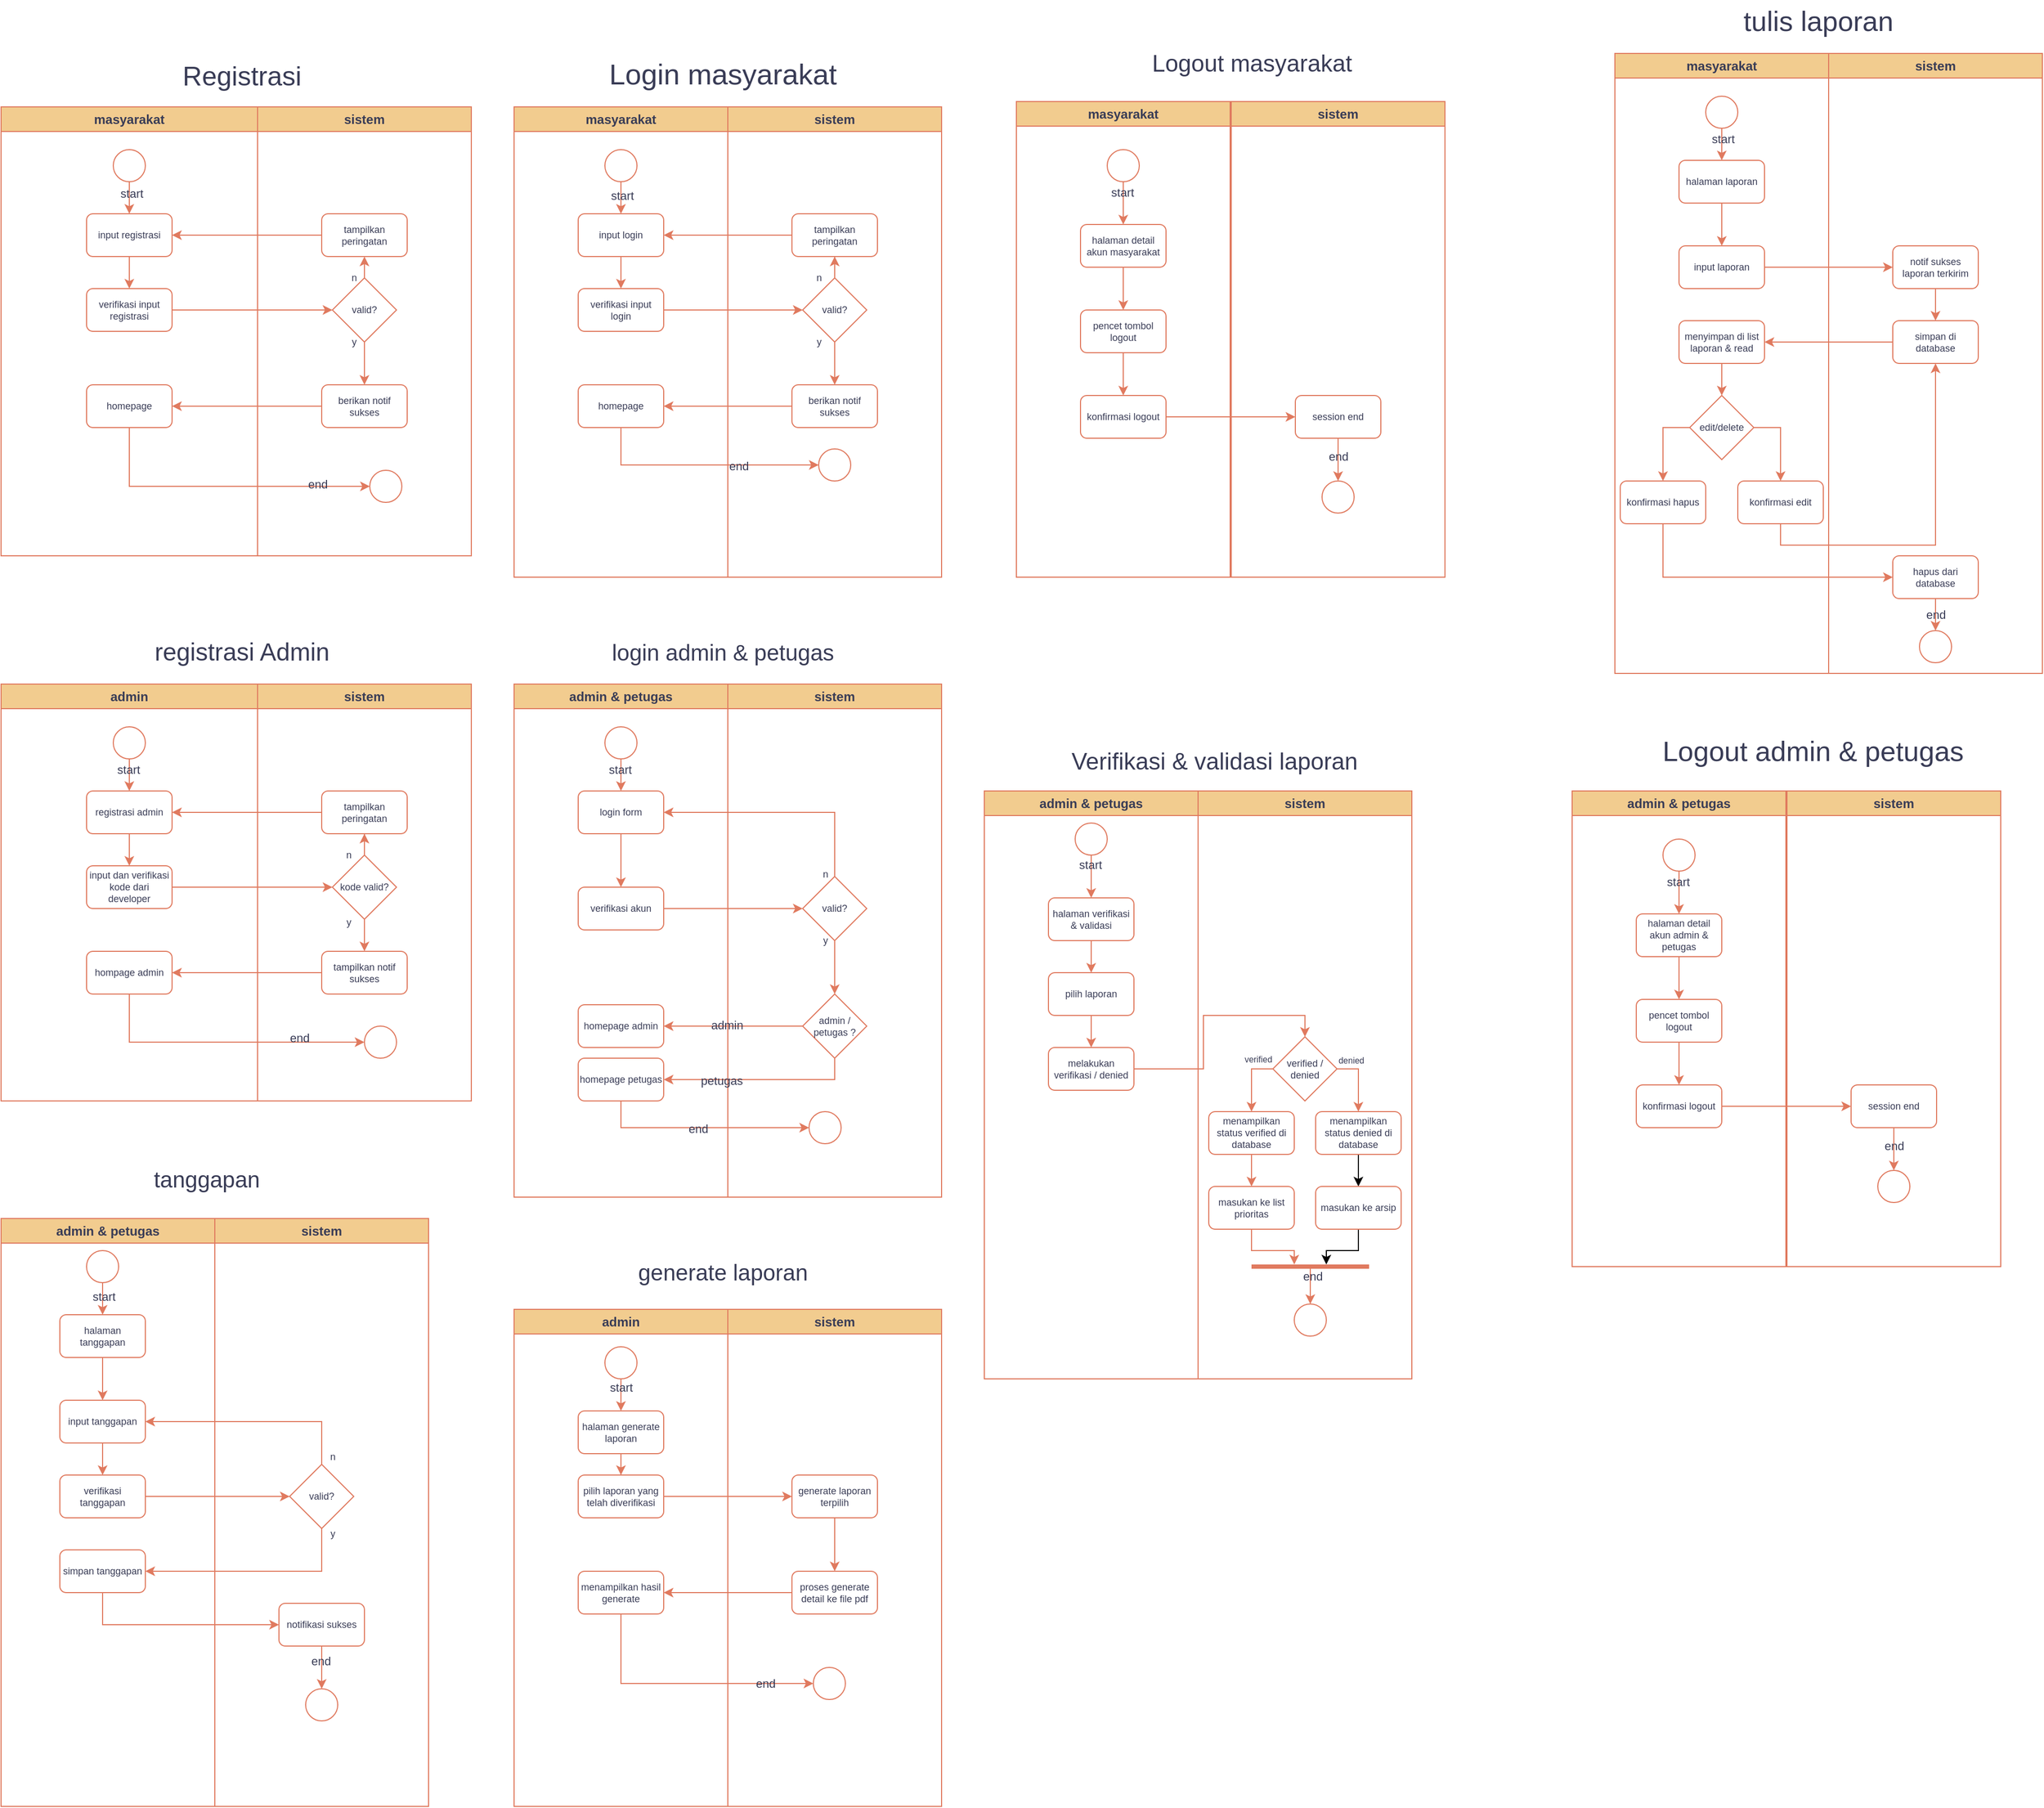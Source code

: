 <mxfile version="26.2.13">
  <diagram name="Page-1" id="beRLBzT_XKM5bKB51FGa">
    <mxGraphModel dx="715" dy="2778" grid="0" gridSize="10" guides="1" tooltips="1" connect="1" arrows="1" fold="1" page="1" pageScale="1" pageWidth="3300" pageHeight="2339" math="0" shadow="0">
      <root>
        <mxCell id="0" />
        <mxCell id="1" parent="0" />
        <mxCell id="wUUIS_Tj_zLuiTxnAHIf-45" style="edgeStyle=orthogonalEdgeStyle;rounded=0;orthogonalLoop=1;jettySize=auto;html=1;entryX=1;entryY=0.5;entryDx=0;entryDy=0;labelBackgroundColor=none;strokeColor=#E07A5F;fontColor=default;" parent="1" edge="1">
          <mxGeometry relative="1" as="geometry">
            <mxPoint x="321.25" y="358.75" as="sourcePoint" />
          </mxGeometry>
        </mxCell>
        <mxCell id="69j0QWAKF8QcVPXz4x1g-56" value="masyarakat" style="swimlane;whiteSpace=wrap;html=1;labelBackgroundColor=none;fillColor=#F2CC8F;strokeColor=#E07A5F;fontColor=#393C56;" parent="1" vertex="1">
          <mxGeometry x="80" y="80" width="240" height="420" as="geometry" />
        </mxCell>
        <mxCell id="69j0QWAKF8QcVPXz4x1g-65" style="edgeStyle=orthogonalEdgeStyle;rounded=0;orthogonalLoop=1;jettySize=auto;html=1;entryX=0.5;entryY=0;entryDx=0;entryDy=0;labelBackgroundColor=none;strokeColor=#E07A5F;fontColor=default;" parent="69j0QWAKF8QcVPXz4x1g-56" source="69j0QWAKF8QcVPXz4x1g-58" target="69j0QWAKF8QcVPXz4x1g-62" edge="1">
          <mxGeometry relative="1" as="geometry" />
        </mxCell>
        <mxCell id="69j0QWAKF8QcVPXz4x1g-58" value="input registrasi" style="rounded=1;whiteSpace=wrap;html=1;fillColor=none;fontSize=9;labelBackgroundColor=none;strokeColor=#E07A5F;fontColor=#393C56;" parent="69j0QWAKF8QcVPXz4x1g-56" vertex="1">
          <mxGeometry x="80" y="100" width="80" height="40" as="geometry" />
        </mxCell>
        <mxCell id="69j0QWAKF8QcVPXz4x1g-60" style="edgeStyle=orthogonalEdgeStyle;rounded=0;orthogonalLoop=1;jettySize=auto;html=1;entryX=0.5;entryY=0;entryDx=0;entryDy=0;labelBackgroundColor=none;strokeColor=#E07A5F;fontColor=default;" parent="69j0QWAKF8QcVPXz4x1g-56" source="69j0QWAKF8QcVPXz4x1g-59" target="69j0QWAKF8QcVPXz4x1g-58" edge="1">
          <mxGeometry relative="1" as="geometry" />
        </mxCell>
        <mxCell id="69j0QWAKF8QcVPXz4x1g-61" value="start" style="edgeLabel;html=1;align=center;verticalAlign=middle;resizable=0;points=[];labelBackgroundColor=none;fontColor=#393C56;" parent="69j0QWAKF8QcVPXz4x1g-60" vertex="1" connectable="0">
          <mxGeometry x="0.173" y="-2" relative="1" as="geometry">
            <mxPoint as="offset" />
          </mxGeometry>
        </mxCell>
        <mxCell id="69j0QWAKF8QcVPXz4x1g-59" value="" style="ellipse;whiteSpace=wrap;html=1;aspect=fixed;fillColor=none;labelBackgroundColor=none;strokeColor=#E07A5F;fontColor=#393C56;" parent="69j0QWAKF8QcVPXz4x1g-56" vertex="1">
          <mxGeometry x="105" y="40" width="30" height="30" as="geometry" />
        </mxCell>
        <mxCell id="69j0QWAKF8QcVPXz4x1g-62" value="verifikasi input registrasi" style="rounded=1;whiteSpace=wrap;html=1;fillColor=none;fontSize=9;labelBackgroundColor=none;strokeColor=#E07A5F;fontColor=#393C56;" parent="69j0QWAKF8QcVPXz4x1g-56" vertex="1">
          <mxGeometry x="80" y="170" width="80" height="40" as="geometry" />
        </mxCell>
        <mxCell id="69j0QWAKF8QcVPXz4x1g-96" value="homepage" style="rounded=1;whiteSpace=wrap;html=1;fillColor=none;fontSize=9;labelBackgroundColor=none;strokeColor=#E07A5F;fontColor=#393C56;" parent="69j0QWAKF8QcVPXz4x1g-56" vertex="1">
          <mxGeometry x="80" y="260" width="80" height="40" as="geometry" />
        </mxCell>
        <mxCell id="69j0QWAKF8QcVPXz4x1g-57" value="sistem" style="swimlane;whiteSpace=wrap;html=1;labelBackgroundColor=none;fillColor=#F2CC8F;strokeColor=#E07A5F;fontColor=#393C56;" parent="1" vertex="1">
          <mxGeometry x="320" y="80" width="200" height="420" as="geometry" />
        </mxCell>
        <mxCell id="69j0QWAKF8QcVPXz4x1g-74" style="edgeStyle=orthogonalEdgeStyle;rounded=0;orthogonalLoop=1;jettySize=auto;html=1;entryX=0.5;entryY=0;entryDx=0;entryDy=0;labelBackgroundColor=none;strokeColor=#E07A5F;fontColor=default;" parent="69j0QWAKF8QcVPXz4x1g-57" source="69j0QWAKF8QcVPXz4x1g-63" target="69j0QWAKF8QcVPXz4x1g-73" edge="1">
          <mxGeometry relative="1" as="geometry" />
        </mxCell>
        <mxCell id="69j0QWAKF8QcVPXz4x1g-63" value="valid?" style="rhombus;whiteSpace=wrap;html=1;fontSize=9;fillColor=none;labelBackgroundColor=none;strokeColor=#E07A5F;fontColor=#393C56;" parent="69j0QWAKF8QcVPXz4x1g-57" vertex="1">
          <mxGeometry x="70" y="160" width="60" height="60" as="geometry" />
        </mxCell>
        <mxCell id="69j0QWAKF8QcVPXz4x1g-68" value="y" style="text;html=1;align=center;verticalAlign=middle;resizable=0;points=[];autosize=1;strokeColor=none;fillColor=none;fontSize=9;labelBackgroundColor=none;fontColor=#393C56;" parent="69j0QWAKF8QcVPXz4x1g-57" vertex="1">
          <mxGeometry x="75" y="210" width="30" height="20" as="geometry" />
        </mxCell>
        <mxCell id="69j0QWAKF8QcVPXz4x1g-70" value="tampilkan peringatan" style="rounded=1;whiteSpace=wrap;html=1;fillColor=none;fontSize=9;labelBackgroundColor=none;strokeColor=#E07A5F;fontColor=#393C56;" parent="69j0QWAKF8QcVPXz4x1g-57" vertex="1">
          <mxGeometry x="60" y="100" width="80" height="40" as="geometry" />
        </mxCell>
        <mxCell id="69j0QWAKF8QcVPXz4x1g-67" value="n" style="text;html=1;align=center;verticalAlign=middle;resizable=0;points=[];autosize=1;strokeColor=none;fillColor=none;fontSize=9;labelBackgroundColor=none;fontColor=#393C56;" parent="69j0QWAKF8QcVPXz4x1g-57" vertex="1">
          <mxGeometry x="75" y="150" width="30" height="20" as="geometry" />
        </mxCell>
        <mxCell id="69j0QWAKF8QcVPXz4x1g-71" style="edgeStyle=orthogonalEdgeStyle;rounded=0;orthogonalLoop=1;jettySize=auto;html=1;entryX=0.499;entryY=1.006;entryDx=0;entryDy=0;entryPerimeter=0;labelBackgroundColor=none;strokeColor=#E07A5F;fontColor=default;" parent="69j0QWAKF8QcVPXz4x1g-57" source="69j0QWAKF8QcVPXz4x1g-63" target="69j0QWAKF8QcVPXz4x1g-70" edge="1">
          <mxGeometry relative="1" as="geometry" />
        </mxCell>
        <mxCell id="69j0QWAKF8QcVPXz4x1g-73" value="berikan notif sukses" style="rounded=1;whiteSpace=wrap;html=1;fillColor=none;fontSize=9;labelBackgroundColor=none;strokeColor=#E07A5F;fontColor=#393C56;" parent="69j0QWAKF8QcVPXz4x1g-57" vertex="1">
          <mxGeometry x="60" y="260" width="80" height="40" as="geometry" />
        </mxCell>
        <mxCell id="69j0QWAKF8QcVPXz4x1g-76" value="" style="ellipse;whiteSpace=wrap;html=1;aspect=fixed;fillColor=none;labelBackgroundColor=none;strokeColor=#E07A5F;fontColor=#393C56;" parent="69j0QWAKF8QcVPXz4x1g-57" vertex="1">
          <mxGeometry x="105" y="340" width="30" height="30" as="geometry" />
        </mxCell>
        <mxCell id="69j0QWAKF8QcVPXz4x1g-64" style="edgeStyle=orthogonalEdgeStyle;rounded=0;orthogonalLoop=1;jettySize=auto;html=1;entryX=0;entryY=0.5;entryDx=0;entryDy=0;labelBackgroundColor=none;strokeColor=#E07A5F;fontColor=default;" parent="1" source="69j0QWAKF8QcVPXz4x1g-62" target="69j0QWAKF8QcVPXz4x1g-63" edge="1">
          <mxGeometry relative="1" as="geometry" />
        </mxCell>
        <mxCell id="69j0QWAKF8QcVPXz4x1g-79" value="masyarakat" style="swimlane;whiteSpace=wrap;html=1;labelBackgroundColor=none;fillColor=#F2CC8F;strokeColor=#E07A5F;fontColor=#393C56;" parent="1" vertex="1">
          <mxGeometry x="560" y="80" width="200" height="440" as="geometry" />
        </mxCell>
        <mxCell id="69j0QWAKF8QcVPXz4x1g-84" style="edgeStyle=orthogonalEdgeStyle;rounded=0;orthogonalLoop=1;jettySize=auto;html=1;entryX=0.5;entryY=0;entryDx=0;entryDy=0;labelBackgroundColor=none;strokeColor=#E07A5F;fontColor=default;" parent="69j0QWAKF8QcVPXz4x1g-79" source="69j0QWAKF8QcVPXz4x1g-82" target="69j0QWAKF8QcVPXz4x1g-83" edge="1">
          <mxGeometry relative="1" as="geometry" />
        </mxCell>
        <mxCell id="69j0QWAKF8QcVPXz4x1g-85" value="start" style="edgeLabel;html=1;align=center;verticalAlign=middle;resizable=0;points=[];labelBackgroundColor=none;fontColor=#393C56;" parent="69j0QWAKF8QcVPXz4x1g-84" vertex="1" connectable="0">
          <mxGeometry x="0.326" y="1" relative="1" as="geometry">
            <mxPoint as="offset" />
          </mxGeometry>
        </mxCell>
        <mxCell id="69j0QWAKF8QcVPXz4x1g-82" value="" style="ellipse;whiteSpace=wrap;html=1;aspect=fixed;fillColor=none;labelBackgroundColor=none;strokeColor=#E07A5F;fontColor=#393C56;" parent="69j0QWAKF8QcVPXz4x1g-79" vertex="1">
          <mxGeometry x="85" y="40" width="30" height="30" as="geometry" />
        </mxCell>
        <mxCell id="69j0QWAKF8QcVPXz4x1g-87" style="edgeStyle=orthogonalEdgeStyle;rounded=0;orthogonalLoop=1;jettySize=auto;html=1;entryX=0.5;entryY=0;entryDx=0;entryDy=0;labelBackgroundColor=none;strokeColor=#E07A5F;fontColor=default;" parent="69j0QWAKF8QcVPXz4x1g-79" source="69j0QWAKF8QcVPXz4x1g-83" target="69j0QWAKF8QcVPXz4x1g-86" edge="1">
          <mxGeometry relative="1" as="geometry" />
        </mxCell>
        <mxCell id="69j0QWAKF8QcVPXz4x1g-83" value="input login" style="rounded=1;whiteSpace=wrap;html=1;fillColor=none;fontSize=9;labelBackgroundColor=none;strokeColor=#E07A5F;fontColor=#393C56;" parent="69j0QWAKF8QcVPXz4x1g-79" vertex="1">
          <mxGeometry x="60" y="100" width="80" height="40" as="geometry" />
        </mxCell>
        <mxCell id="69j0QWAKF8QcVPXz4x1g-86" value="verifikasi input login" style="rounded=1;whiteSpace=wrap;html=1;fillColor=none;fontSize=9;labelBackgroundColor=none;strokeColor=#E07A5F;fontColor=#393C56;" parent="69j0QWAKF8QcVPXz4x1g-79" vertex="1">
          <mxGeometry x="60" y="170" width="80" height="40" as="geometry" />
        </mxCell>
        <mxCell id="69j0QWAKF8QcVPXz4x1g-107" value="homepage" style="rounded=1;whiteSpace=wrap;html=1;fillColor=none;fontSize=9;labelBackgroundColor=none;strokeColor=#E07A5F;fontColor=#393C56;" parent="69j0QWAKF8QcVPXz4x1g-79" vertex="1">
          <mxGeometry x="60" y="260" width="80" height="40" as="geometry" />
        </mxCell>
        <mxCell id="69j0QWAKF8QcVPXz4x1g-80" value="sistem" style="swimlane;whiteSpace=wrap;html=1;labelBackgroundColor=none;fillColor=#F2CC8F;strokeColor=#E07A5F;fontColor=#393C56;" parent="1" vertex="1">
          <mxGeometry x="760" y="80" width="200" height="440" as="geometry" />
        </mxCell>
        <mxCell id="69j0QWAKF8QcVPXz4x1g-102" style="edgeStyle=orthogonalEdgeStyle;rounded=0;orthogonalLoop=1;jettySize=auto;html=1;entryX=0.5;entryY=0;entryDx=0;entryDy=0;labelBackgroundColor=none;strokeColor=#E07A5F;fontColor=default;" parent="69j0QWAKF8QcVPXz4x1g-80" source="69j0QWAKF8QcVPXz4x1g-90" target="69j0QWAKF8QcVPXz4x1g-95" edge="1">
          <mxGeometry relative="1" as="geometry" />
        </mxCell>
        <mxCell id="69j0QWAKF8QcVPXz4x1g-104" style="edgeStyle=orthogonalEdgeStyle;rounded=0;orthogonalLoop=1;jettySize=auto;html=1;entryX=0.5;entryY=1;entryDx=0;entryDy=0;labelBackgroundColor=none;strokeColor=#E07A5F;fontColor=default;" parent="69j0QWAKF8QcVPXz4x1g-80" source="69j0QWAKF8QcVPXz4x1g-90" target="69j0QWAKF8QcVPXz4x1g-103" edge="1">
          <mxGeometry relative="1" as="geometry" />
        </mxCell>
        <mxCell id="69j0QWAKF8QcVPXz4x1g-90" value="valid?" style="rhombus;whiteSpace=wrap;html=1;fontSize=9;fillColor=none;labelBackgroundColor=none;strokeColor=#E07A5F;fontColor=#393C56;" parent="69j0QWAKF8QcVPXz4x1g-80" vertex="1">
          <mxGeometry x="70" y="160" width="60" height="60" as="geometry" />
        </mxCell>
        <mxCell id="69j0QWAKF8QcVPXz4x1g-94" value="y" style="text;html=1;align=center;verticalAlign=middle;resizable=0;points=[];autosize=1;strokeColor=none;fillColor=none;fontSize=9;labelBackgroundColor=none;fontColor=#393C56;" parent="69j0QWAKF8QcVPXz4x1g-80" vertex="1">
          <mxGeometry x="70" y="210" width="30" height="20" as="geometry" />
        </mxCell>
        <mxCell id="69j0QWAKF8QcVPXz4x1g-95" value="berikan notif sukses" style="rounded=1;whiteSpace=wrap;html=1;fillColor=none;fontSize=9;labelBackgroundColor=none;strokeColor=#E07A5F;fontColor=#393C56;" parent="69j0QWAKF8QcVPXz4x1g-80" vertex="1">
          <mxGeometry x="60" y="260" width="80" height="40" as="geometry" />
        </mxCell>
        <mxCell id="69j0QWAKF8QcVPXz4x1g-103" value="tampilkan peringatan" style="rounded=1;whiteSpace=wrap;html=1;fillColor=none;fontSize=9;labelBackgroundColor=none;strokeColor=#E07A5F;fontColor=#393C56;" parent="69j0QWAKF8QcVPXz4x1g-80" vertex="1">
          <mxGeometry x="60" y="100" width="80" height="40" as="geometry" />
        </mxCell>
        <mxCell id="69j0QWAKF8QcVPXz4x1g-93" value="n" style="text;html=1;align=center;verticalAlign=middle;resizable=0;points=[];autosize=1;strokeColor=none;fillColor=none;fontSize=9;labelBackgroundColor=none;fontColor=#393C56;" parent="69j0QWAKF8QcVPXz4x1g-80" vertex="1">
          <mxGeometry x="70" y="150" width="30" height="20" as="geometry" />
        </mxCell>
        <mxCell id="69j0QWAKF8QcVPXz4x1g-122" style="edgeStyle=orthogonalEdgeStyle;rounded=0;orthogonalLoop=1;jettySize=auto;html=1;entryX=0.5;entryY=0;entryDx=0;entryDy=0;labelBackgroundColor=none;strokeColor=#E07A5F;fontColor=default;" parent="69j0QWAKF8QcVPXz4x1g-80" edge="1">
          <mxGeometry relative="1" as="geometry">
            <mxPoint x="100" y="370" as="sourcePoint" />
          </mxGeometry>
        </mxCell>
        <mxCell id="69j0QWAKF8QcVPXz4x1g-123" value="end" style="edgeLabel;html=1;align=center;verticalAlign=middle;resizable=0;points=[];labelBackgroundColor=none;fontColor=#393C56;" parent="69j0QWAKF8QcVPXz4x1g-122" vertex="1" connectable="0">
          <mxGeometry x="0.093" y="-3" relative="1" as="geometry">
            <mxPoint as="offset" />
          </mxGeometry>
        </mxCell>
        <mxCell id="aJu3d9wPnIT9AjCZwYTr-1" value="" style="ellipse;whiteSpace=wrap;html=1;aspect=fixed;fillColor=none;labelBackgroundColor=none;strokeColor=#E07A5F;fontColor=#393C56;" parent="69j0QWAKF8QcVPXz4x1g-80" vertex="1">
          <mxGeometry x="85" y="320" width="30" height="30" as="geometry" />
        </mxCell>
        <mxCell id="69j0QWAKF8QcVPXz4x1g-81" value="Registrasi" style="text;html=1;align=center;verticalAlign=middle;resizable=0;points=[];autosize=1;strokeColor=none;fillColor=none;fontSize=25;labelBackgroundColor=none;fontColor=#393C56;" parent="1" vertex="1">
          <mxGeometry x="240" y="30" width="130" height="40" as="geometry" />
        </mxCell>
        <mxCell id="69j0QWAKF8QcVPXz4x1g-91" style="edgeStyle=orthogonalEdgeStyle;rounded=0;orthogonalLoop=1;jettySize=auto;html=1;entryX=0;entryY=0.5;entryDx=0;entryDy=0;labelBackgroundColor=none;strokeColor=#E07A5F;fontColor=default;" parent="1" source="69j0QWAKF8QcVPXz4x1g-86" target="69j0QWAKF8QcVPXz4x1g-90" edge="1">
          <mxGeometry relative="1" as="geometry" />
        </mxCell>
        <mxCell id="69j0QWAKF8QcVPXz4x1g-97" style="edgeStyle=orthogonalEdgeStyle;rounded=0;orthogonalLoop=1;jettySize=auto;html=1;entryX=1;entryY=0.5;entryDx=0;entryDy=0;labelBackgroundColor=none;strokeColor=#E07A5F;fontColor=default;" parent="1" source="69j0QWAKF8QcVPXz4x1g-73" target="69j0QWAKF8QcVPXz4x1g-96" edge="1">
          <mxGeometry relative="1" as="geometry" />
        </mxCell>
        <mxCell id="69j0QWAKF8QcVPXz4x1g-105" style="edgeStyle=orthogonalEdgeStyle;rounded=0;orthogonalLoop=1;jettySize=auto;html=1;entryX=1;entryY=0.5;entryDx=0;entryDy=0;labelBackgroundColor=none;strokeColor=#E07A5F;fontColor=default;" parent="1" source="69j0QWAKF8QcVPXz4x1g-103" target="69j0QWAKF8QcVPXz4x1g-83" edge="1">
          <mxGeometry relative="1" as="geometry" />
        </mxCell>
        <mxCell id="69j0QWAKF8QcVPXz4x1g-106" style="edgeStyle=orthogonalEdgeStyle;rounded=0;orthogonalLoop=1;jettySize=auto;html=1;entryX=1;entryY=0.5;entryDx=0;entryDy=0;labelBackgroundColor=none;strokeColor=#E07A5F;fontColor=default;" parent="1" source="69j0QWAKF8QcVPXz4x1g-70" target="69j0QWAKF8QcVPXz4x1g-58" edge="1">
          <mxGeometry relative="1" as="geometry" />
        </mxCell>
        <mxCell id="69j0QWAKF8QcVPXz4x1g-108" style="edgeStyle=orthogonalEdgeStyle;rounded=0;orthogonalLoop=1;jettySize=auto;html=1;entryX=1;entryY=0.5;entryDx=0;entryDy=0;labelBackgroundColor=none;strokeColor=#E07A5F;fontColor=default;" parent="1" source="69j0QWAKF8QcVPXz4x1g-95" target="69j0QWAKF8QcVPXz4x1g-107" edge="1">
          <mxGeometry relative="1" as="geometry" />
        </mxCell>
        <mxCell id="69j0QWAKF8QcVPXz4x1g-112" value="Login masyarakat" style="text;html=1;align=center;verticalAlign=middle;resizable=0;points=[];autosize=1;strokeColor=none;fillColor=none;fontSize=27;labelBackgroundColor=none;fontColor=#393C56;" parent="1" vertex="1">
          <mxGeometry x="635" y="25" width="240" height="50" as="geometry" />
        </mxCell>
        <mxCell id="69j0QWAKF8QcVPXz4x1g-113" value="masyarakat" style="swimlane;whiteSpace=wrap;html=1;labelBackgroundColor=none;fillColor=#F2CC8F;strokeColor=#E07A5F;fontColor=#393C56;" parent="1" vertex="1">
          <mxGeometry x="1590" y="30" width="200" height="580" as="geometry" />
        </mxCell>
        <mxCell id="69j0QWAKF8QcVPXz4x1g-126" style="edgeStyle=orthogonalEdgeStyle;rounded=0;orthogonalLoop=1;jettySize=auto;html=1;entryX=0.5;entryY=0;entryDx=0;entryDy=0;labelBackgroundColor=none;strokeColor=#E07A5F;fontColor=default;" parent="69j0QWAKF8QcVPXz4x1g-113" source="69j0QWAKF8QcVPXz4x1g-124" target="69j0QWAKF8QcVPXz4x1g-125" edge="1">
          <mxGeometry relative="1" as="geometry" />
        </mxCell>
        <mxCell id="69j0QWAKF8QcVPXz4x1g-127" value="start" style="edgeLabel;html=1;align=center;verticalAlign=middle;resizable=0;points=[];labelBackgroundColor=none;fontColor=#393C56;" parent="69j0QWAKF8QcVPXz4x1g-126" vertex="1" connectable="0">
          <mxGeometry x="-0.605" y="1" relative="1" as="geometry">
            <mxPoint as="offset" />
          </mxGeometry>
        </mxCell>
        <mxCell id="69j0QWAKF8QcVPXz4x1g-124" value="" style="ellipse;whiteSpace=wrap;html=1;aspect=fixed;fillColor=none;labelBackgroundColor=none;strokeColor=#E07A5F;fontColor=#393C56;" parent="69j0QWAKF8QcVPXz4x1g-113" vertex="1">
          <mxGeometry x="85" y="40" width="30" height="30" as="geometry" />
        </mxCell>
        <mxCell id="69j0QWAKF8QcVPXz4x1g-129" style="edgeStyle=orthogonalEdgeStyle;rounded=0;orthogonalLoop=1;jettySize=auto;html=1;entryX=0.5;entryY=0;entryDx=0;entryDy=0;labelBackgroundColor=none;strokeColor=#E07A5F;fontColor=default;" parent="69j0QWAKF8QcVPXz4x1g-113" source="69j0QWAKF8QcVPXz4x1g-125" target="69j0QWAKF8QcVPXz4x1g-128" edge="1">
          <mxGeometry relative="1" as="geometry" />
        </mxCell>
        <mxCell id="69j0QWAKF8QcVPXz4x1g-125" value="halaman laporan" style="rounded=1;whiteSpace=wrap;html=1;fillColor=none;fontSize=9;labelBackgroundColor=none;strokeColor=#E07A5F;fontColor=#393C56;" parent="69j0QWAKF8QcVPXz4x1g-113" vertex="1">
          <mxGeometry x="60" y="100" width="80" height="40" as="geometry" />
        </mxCell>
        <mxCell id="69j0QWAKF8QcVPXz4x1g-128" value="input laporan" style="rounded=1;whiteSpace=wrap;html=1;fillColor=none;fontSize=9;labelBackgroundColor=none;strokeColor=#E07A5F;fontColor=#393C56;" parent="69j0QWAKF8QcVPXz4x1g-113" vertex="1">
          <mxGeometry x="60" y="180" width="80" height="40" as="geometry" />
        </mxCell>
        <mxCell id="69j0QWAKF8QcVPXz4x1g-243" style="edgeStyle=orthogonalEdgeStyle;rounded=0;orthogonalLoop=1;jettySize=auto;html=1;entryX=0.5;entryY=0;entryDx=0;entryDy=0;labelBackgroundColor=none;strokeColor=#E07A5F;fontColor=default;" parent="69j0QWAKF8QcVPXz4x1g-113" edge="1">
          <mxGeometry relative="1" as="geometry">
            <mxPoint x="45" y="425" as="sourcePoint" />
          </mxGeometry>
        </mxCell>
        <mxCell id="69j0QWAKF8QcVPXz4x1g-250" style="edgeStyle=orthogonalEdgeStyle;rounded=0;orthogonalLoop=1;jettySize=auto;html=1;entryX=0.5;entryY=0;entryDx=0;entryDy=0;labelBackgroundColor=none;strokeColor=#E07A5F;fontColor=default;" parent="69j0QWAKF8QcVPXz4x1g-113" source="69j0QWAKF8QcVPXz4x1g-246" target="69j0QWAKF8QcVPXz4x1g-249" edge="1">
          <mxGeometry relative="1" as="geometry" />
        </mxCell>
        <mxCell id="69j0QWAKF8QcVPXz4x1g-246" value="menyimpan di list laporan &amp;amp; read" style="rounded=1;whiteSpace=wrap;html=1;fillColor=none;fontSize=9;labelBackgroundColor=none;strokeColor=#E07A5F;fontColor=#393C56;" parent="69j0QWAKF8QcVPXz4x1g-113" vertex="1">
          <mxGeometry x="60" y="250" width="80" height="40" as="geometry" />
        </mxCell>
        <mxCell id="69j0QWAKF8QcVPXz4x1g-263" style="edgeStyle=orthogonalEdgeStyle;rounded=0;orthogonalLoop=1;jettySize=auto;html=1;entryX=0.5;entryY=0;entryDx=0;entryDy=0;labelBackgroundColor=none;strokeColor=#E07A5F;fontColor=default;" parent="69j0QWAKF8QcVPXz4x1g-113" source="69j0QWAKF8QcVPXz4x1g-249" target="69j0QWAKF8QcVPXz4x1g-262" edge="1">
          <mxGeometry relative="1" as="geometry">
            <Array as="points">
              <mxPoint x="45" y="350" />
            </Array>
          </mxGeometry>
        </mxCell>
        <mxCell id="69j0QWAKF8QcVPXz4x1g-265" style="edgeStyle=orthogonalEdgeStyle;rounded=0;orthogonalLoop=1;jettySize=auto;html=1;exitX=1;exitY=0.5;exitDx=0;exitDy=0;entryX=0.5;entryY=0;entryDx=0;entryDy=0;labelBackgroundColor=none;strokeColor=#E07A5F;fontColor=default;" parent="69j0QWAKF8QcVPXz4x1g-113" source="69j0QWAKF8QcVPXz4x1g-249" target="69j0QWAKF8QcVPXz4x1g-264" edge="1">
          <mxGeometry relative="1" as="geometry" />
        </mxCell>
        <mxCell id="69j0QWAKF8QcVPXz4x1g-249" value="edit/delete" style="rhombus;whiteSpace=wrap;html=1;fontSize=9;fillColor=none;labelBackgroundColor=none;strokeColor=#E07A5F;fontColor=#393C56;" parent="69j0QWAKF8QcVPXz4x1g-113" vertex="1">
          <mxGeometry x="70" y="320" width="60" height="60" as="geometry" />
        </mxCell>
        <mxCell id="69j0QWAKF8QcVPXz4x1g-262" value="konfirmasi hapus" style="rounded=1;whiteSpace=wrap;html=1;fillColor=none;fontSize=9;labelBackgroundColor=none;strokeColor=#E07A5F;fontColor=#393C56;" parent="69j0QWAKF8QcVPXz4x1g-113" vertex="1">
          <mxGeometry x="5" y="400" width="80" height="40" as="geometry" />
        </mxCell>
        <mxCell id="69j0QWAKF8QcVPXz4x1g-264" value="konfirmasi edit" style="rounded=1;whiteSpace=wrap;html=1;fillColor=none;fontSize=9;labelBackgroundColor=none;strokeColor=#E07A5F;fontColor=#393C56;" parent="69j0QWAKF8QcVPXz4x1g-113" vertex="1">
          <mxGeometry x="115" y="400" width="80" height="40" as="geometry" />
        </mxCell>
        <mxCell id="69j0QWAKF8QcVPXz4x1g-115" value="sistem" style="swimlane;whiteSpace=wrap;html=1;labelBackgroundColor=none;fillColor=#F2CC8F;strokeColor=#E07A5F;fontColor=#393C56;" parent="1" vertex="1">
          <mxGeometry x="1790" y="30" width="200" height="580" as="geometry" />
        </mxCell>
        <mxCell id="69j0QWAKF8QcVPXz4x1g-148" value="simpan di database" style="rounded=1;whiteSpace=wrap;html=1;fillColor=none;fontSize=9;labelBackgroundColor=none;strokeColor=#E07A5F;fontColor=#393C56;" parent="69j0QWAKF8QcVPXz4x1g-115" vertex="1">
          <mxGeometry x="60" y="250" width="80" height="40" as="geometry" />
        </mxCell>
        <mxCell id="69j0QWAKF8QcVPXz4x1g-174" style="edgeStyle=orthogonalEdgeStyle;rounded=0;orthogonalLoop=1;jettySize=auto;html=1;entryX=0.5;entryY=0;entryDx=0;entryDy=0;labelBackgroundColor=none;strokeColor=#E07A5F;fontColor=default;" parent="69j0QWAKF8QcVPXz4x1g-115" source="69j0QWAKF8QcVPXz4x1g-172" target="69j0QWAKF8QcVPXz4x1g-148" edge="1">
          <mxGeometry relative="1" as="geometry" />
        </mxCell>
        <mxCell id="69j0QWAKF8QcVPXz4x1g-172" value="notif sukses laporan terkirim" style="rounded=1;whiteSpace=wrap;html=1;fillColor=none;fontSize=9;labelBackgroundColor=none;strokeColor=#E07A5F;fontColor=#393C56;" parent="69j0QWAKF8QcVPXz4x1g-115" vertex="1">
          <mxGeometry x="60" y="180" width="80" height="40" as="geometry" />
        </mxCell>
        <mxCell id="69j0QWAKF8QcVPXz4x1g-276" style="edgeStyle=orthogonalEdgeStyle;rounded=0;orthogonalLoop=1;jettySize=auto;html=1;entryX=0.5;entryY=0;entryDx=0;entryDy=0;labelBackgroundColor=none;strokeColor=#E07A5F;fontColor=default;" parent="69j0QWAKF8QcVPXz4x1g-115" source="69j0QWAKF8QcVPXz4x1g-273" target="69j0QWAKF8QcVPXz4x1g-275" edge="1">
          <mxGeometry relative="1" as="geometry" />
        </mxCell>
        <mxCell id="69j0QWAKF8QcVPXz4x1g-277" value="end" style="edgeLabel;html=1;align=center;verticalAlign=middle;resizable=0;points=[];labelBackgroundColor=none;fontColor=#393C56;" parent="69j0QWAKF8QcVPXz4x1g-276" vertex="1" connectable="0">
          <mxGeometry x="0.384" relative="1" as="geometry">
            <mxPoint as="offset" />
          </mxGeometry>
        </mxCell>
        <mxCell id="69j0QWAKF8QcVPXz4x1g-273" value="hapus dari database" style="rounded=1;whiteSpace=wrap;html=1;fillColor=none;fontSize=9;labelBackgroundColor=none;strokeColor=#E07A5F;fontColor=#393C56;" parent="69j0QWAKF8QcVPXz4x1g-115" vertex="1">
          <mxGeometry x="60" y="470" width="80" height="40" as="geometry" />
        </mxCell>
        <mxCell id="69j0QWAKF8QcVPXz4x1g-275" value="" style="ellipse;whiteSpace=wrap;html=1;aspect=fixed;fillColor=none;labelBackgroundColor=none;strokeColor=#E07A5F;fontColor=#393C56;" parent="69j0QWAKF8QcVPXz4x1g-115" vertex="1">
          <mxGeometry x="85" y="540" width="30" height="30" as="geometry" />
        </mxCell>
        <mxCell id="69j0QWAKF8QcVPXz4x1g-168" value="tulis laporan" style="text;html=1;align=center;verticalAlign=middle;resizable=0;points=[];autosize=1;strokeColor=none;fillColor=none;fontSize=26;labelBackgroundColor=none;fontColor=#393C56;" parent="1" vertex="1">
          <mxGeometry x="1700" y="-20" width="160" height="40" as="geometry" />
        </mxCell>
        <mxCell id="69j0QWAKF8QcVPXz4x1g-169" value="admin" style="swimlane;whiteSpace=wrap;html=1;labelBackgroundColor=none;fillColor=#F2CC8F;strokeColor=#E07A5F;fontColor=#393C56;" parent="1" vertex="1">
          <mxGeometry x="80" y="620" width="240" height="390" as="geometry" />
        </mxCell>
        <mxCell id="69j0QWAKF8QcVPXz4x1g-180" style="edgeStyle=orthogonalEdgeStyle;rounded=0;orthogonalLoop=1;jettySize=auto;html=1;entryX=0.5;entryY=0;entryDx=0;entryDy=0;labelBackgroundColor=none;strokeColor=#E07A5F;fontColor=default;" parent="69j0QWAKF8QcVPXz4x1g-169" source="69j0QWAKF8QcVPXz4x1g-178" target="69j0QWAKF8QcVPXz4x1g-179" edge="1">
          <mxGeometry relative="1" as="geometry" />
        </mxCell>
        <mxCell id="69j0QWAKF8QcVPXz4x1g-202" value="start" style="edgeLabel;html=1;align=center;verticalAlign=middle;resizable=0;points=[];labelBackgroundColor=none;fontColor=#393C56;" parent="69j0QWAKF8QcVPXz4x1g-180" vertex="1" connectable="0">
          <mxGeometry x="-0.601" y="-1" relative="1" as="geometry">
            <mxPoint as="offset" />
          </mxGeometry>
        </mxCell>
        <mxCell id="69j0QWAKF8QcVPXz4x1g-178" value="" style="ellipse;whiteSpace=wrap;html=1;aspect=fixed;fillColor=none;labelBackgroundColor=none;strokeColor=#E07A5F;fontColor=#393C56;" parent="69j0QWAKF8QcVPXz4x1g-169" vertex="1">
          <mxGeometry x="105" y="40" width="30" height="30" as="geometry" />
        </mxCell>
        <mxCell id="69j0QWAKF8QcVPXz4x1g-182" style="edgeStyle=orthogonalEdgeStyle;rounded=0;orthogonalLoop=1;jettySize=auto;html=1;entryX=0.5;entryY=0;entryDx=0;entryDy=0;labelBackgroundColor=none;strokeColor=#E07A5F;fontColor=default;" parent="69j0QWAKF8QcVPXz4x1g-169" source="69j0QWAKF8QcVPXz4x1g-179" target="69j0QWAKF8QcVPXz4x1g-181" edge="1">
          <mxGeometry relative="1" as="geometry" />
        </mxCell>
        <mxCell id="69j0QWAKF8QcVPXz4x1g-179" value="registrasi admin" style="rounded=1;whiteSpace=wrap;html=1;fillColor=none;fontSize=9;labelBackgroundColor=none;strokeColor=#E07A5F;fontColor=#393C56;" parent="69j0QWAKF8QcVPXz4x1g-169" vertex="1">
          <mxGeometry x="80" y="100" width="80" height="40" as="geometry" />
        </mxCell>
        <mxCell id="69j0QWAKF8QcVPXz4x1g-181" value="input dan verifikasi kode dari developer" style="rounded=1;whiteSpace=wrap;html=1;fillColor=none;fontSize=9;labelBackgroundColor=none;strokeColor=#E07A5F;fontColor=#393C56;" parent="69j0QWAKF8QcVPXz4x1g-169" vertex="1">
          <mxGeometry x="80" y="170" width="80" height="40" as="geometry" />
        </mxCell>
        <mxCell id="69j0QWAKF8QcVPXz4x1g-194" value="hompage admin" style="rounded=1;whiteSpace=wrap;html=1;fillColor=none;fontSize=9;labelBackgroundColor=none;strokeColor=#E07A5F;fontColor=#393C56;" parent="69j0QWAKF8QcVPXz4x1g-169" vertex="1">
          <mxGeometry x="80" y="250" width="80" height="40" as="geometry" />
        </mxCell>
        <mxCell id="69j0QWAKF8QcVPXz4x1g-171" value="sistem" style="swimlane;whiteSpace=wrap;html=1;labelBackgroundColor=none;fillColor=#F2CC8F;strokeColor=#E07A5F;fontColor=#393C56;" parent="1" vertex="1">
          <mxGeometry x="320" y="620" width="200" height="390" as="geometry" />
        </mxCell>
        <mxCell id="69j0QWAKF8QcVPXz4x1g-189" style="edgeStyle=orthogonalEdgeStyle;rounded=0;orthogonalLoop=1;jettySize=auto;html=1;entryX=0.5;entryY=1;entryDx=0;entryDy=0;labelBackgroundColor=none;strokeColor=#E07A5F;fontColor=default;" parent="69j0QWAKF8QcVPXz4x1g-171" source="69j0QWAKF8QcVPXz4x1g-185" target="69j0QWAKF8QcVPXz4x1g-188" edge="1">
          <mxGeometry relative="1" as="geometry" />
        </mxCell>
        <mxCell id="69j0QWAKF8QcVPXz4x1g-192" style="edgeStyle=orthogonalEdgeStyle;rounded=0;orthogonalLoop=1;jettySize=auto;html=1;entryX=0.5;entryY=0;entryDx=0;entryDy=0;labelBackgroundColor=none;strokeColor=#E07A5F;fontColor=default;" parent="69j0QWAKF8QcVPXz4x1g-171" source="69j0QWAKF8QcVPXz4x1g-185" target="69j0QWAKF8QcVPXz4x1g-190" edge="1">
          <mxGeometry relative="1" as="geometry" />
        </mxCell>
        <mxCell id="69j0QWAKF8QcVPXz4x1g-185" value="kode valid?" style="rhombus;whiteSpace=wrap;html=1;fontSize=9;fillColor=none;labelBackgroundColor=none;strokeColor=#E07A5F;fontColor=#393C56;" parent="69j0QWAKF8QcVPXz4x1g-171" vertex="1">
          <mxGeometry x="70" y="160" width="60" height="60" as="geometry" />
        </mxCell>
        <mxCell id="69j0QWAKF8QcVPXz4x1g-187" value="n" style="text;html=1;align=center;verticalAlign=middle;resizable=0;points=[];autosize=1;strokeColor=none;fillColor=none;fontSize=9;labelBackgroundColor=none;fontColor=#393C56;" parent="69j0QWAKF8QcVPXz4x1g-171" vertex="1">
          <mxGeometry x="70" y="150" width="30" height="20" as="geometry" />
        </mxCell>
        <mxCell id="69j0QWAKF8QcVPXz4x1g-188" value="tampilkan peringatan" style="rounded=1;whiteSpace=wrap;html=1;fillColor=none;fontSize=9;labelBackgroundColor=none;strokeColor=#E07A5F;fontColor=#393C56;" parent="69j0QWAKF8QcVPXz4x1g-171" vertex="1">
          <mxGeometry x="60" y="100" width="80" height="40" as="geometry" />
        </mxCell>
        <mxCell id="69j0QWAKF8QcVPXz4x1g-190" value="tampilkan notif sukses" style="rounded=1;whiteSpace=wrap;html=1;fillColor=none;fontSize=9;labelBackgroundColor=none;strokeColor=#E07A5F;fontColor=#393C56;" parent="69j0QWAKF8QcVPXz4x1g-171" vertex="1">
          <mxGeometry x="60" y="250" width="80" height="40" as="geometry" />
        </mxCell>
        <mxCell id="69j0QWAKF8QcVPXz4x1g-193" value="y" style="text;html=1;align=center;verticalAlign=middle;resizable=0;points=[];autosize=1;strokeColor=none;fillColor=none;fontSize=9;labelBackgroundColor=none;fontColor=#393C56;" parent="69j0QWAKF8QcVPXz4x1g-171" vertex="1">
          <mxGeometry x="70" y="213" width="30" height="20" as="geometry" />
        </mxCell>
        <mxCell id="69j0QWAKF8QcVPXz4x1g-197" value="" style="ellipse;whiteSpace=wrap;html=1;aspect=fixed;fillColor=none;labelBackgroundColor=none;strokeColor=#E07A5F;fontColor=#393C56;" parent="69j0QWAKF8QcVPXz4x1g-171" vertex="1">
          <mxGeometry x="100" y="320" width="30" height="30" as="geometry" />
        </mxCell>
        <mxCell id="69j0QWAKF8QcVPXz4x1g-173" style="edgeStyle=orthogonalEdgeStyle;rounded=0;orthogonalLoop=1;jettySize=auto;html=1;entryX=0;entryY=0.5;entryDx=0;entryDy=0;labelBackgroundColor=none;strokeColor=#E07A5F;fontColor=default;" parent="1" source="69j0QWAKF8QcVPXz4x1g-128" target="69j0QWAKF8QcVPXz4x1g-172" edge="1">
          <mxGeometry relative="1" as="geometry" />
        </mxCell>
        <mxCell id="69j0QWAKF8QcVPXz4x1g-186" style="edgeStyle=orthogonalEdgeStyle;rounded=0;orthogonalLoop=1;jettySize=auto;html=1;entryX=0;entryY=0.5;entryDx=0;entryDy=0;labelBackgroundColor=none;strokeColor=#E07A5F;fontColor=default;" parent="1" source="69j0QWAKF8QcVPXz4x1g-181" target="69j0QWAKF8QcVPXz4x1g-185" edge="1">
          <mxGeometry relative="1" as="geometry" />
        </mxCell>
        <mxCell id="69j0QWAKF8QcVPXz4x1g-191" style="edgeStyle=orthogonalEdgeStyle;rounded=0;orthogonalLoop=1;jettySize=auto;html=1;entryX=1;entryY=0.5;entryDx=0;entryDy=0;labelBackgroundColor=none;strokeColor=#E07A5F;fontColor=default;" parent="1" source="69j0QWAKF8QcVPXz4x1g-188" target="69j0QWAKF8QcVPXz4x1g-179" edge="1">
          <mxGeometry relative="1" as="geometry" />
        </mxCell>
        <mxCell id="69j0QWAKF8QcVPXz4x1g-195" style="edgeStyle=orthogonalEdgeStyle;rounded=0;orthogonalLoop=1;jettySize=auto;html=1;entryX=1;entryY=0.5;entryDx=0;entryDy=0;labelBackgroundColor=none;strokeColor=#E07A5F;fontColor=default;" parent="1" source="69j0QWAKF8QcVPXz4x1g-190" target="69j0QWAKF8QcVPXz4x1g-194" edge="1">
          <mxGeometry relative="1" as="geometry" />
        </mxCell>
        <mxCell id="69j0QWAKF8QcVPXz4x1g-203" value="admin &amp;amp; petugas" style="swimlane;whiteSpace=wrap;html=1;labelBackgroundColor=none;fillColor=#F2CC8F;strokeColor=#E07A5F;fontColor=#393C56;" parent="1" vertex="1">
          <mxGeometry x="560" y="620" width="200" height="480" as="geometry">
            <mxRectangle x="560" y="560" width="140" height="30" as="alternateBounds" />
          </mxGeometry>
        </mxCell>
        <mxCell id="69j0QWAKF8QcVPXz4x1g-207" style="edgeStyle=orthogonalEdgeStyle;rounded=0;orthogonalLoop=1;jettySize=auto;html=1;entryX=0.5;entryY=0;entryDx=0;entryDy=0;labelBackgroundColor=none;strokeColor=#E07A5F;fontColor=default;" parent="69j0QWAKF8QcVPXz4x1g-203" source="69j0QWAKF8QcVPXz4x1g-205" target="69j0QWAKF8QcVPXz4x1g-206" edge="1">
          <mxGeometry relative="1" as="geometry" />
        </mxCell>
        <mxCell id="69j0QWAKF8QcVPXz4x1g-231" value="start" style="edgeLabel;html=1;align=center;verticalAlign=middle;resizable=0;points=[];labelBackgroundColor=none;fontColor=#393C56;" parent="69j0QWAKF8QcVPXz4x1g-207" vertex="1" connectable="0">
          <mxGeometry x="-0.605" y="-1" relative="1" as="geometry">
            <mxPoint as="offset" />
          </mxGeometry>
        </mxCell>
        <mxCell id="69j0QWAKF8QcVPXz4x1g-205" value="" style="ellipse;whiteSpace=wrap;html=1;aspect=fixed;fillColor=none;labelBackgroundColor=none;strokeColor=#E07A5F;fontColor=#393C56;" parent="69j0QWAKF8QcVPXz4x1g-203" vertex="1">
          <mxGeometry x="85" y="40" width="30" height="30" as="geometry" />
        </mxCell>
        <mxCell id="69j0QWAKF8QcVPXz4x1g-209" style="edgeStyle=orthogonalEdgeStyle;rounded=0;orthogonalLoop=1;jettySize=auto;html=1;entryX=0.5;entryY=0;entryDx=0;entryDy=0;labelBackgroundColor=none;strokeColor=#E07A5F;fontColor=default;" parent="69j0QWAKF8QcVPXz4x1g-203" source="69j0QWAKF8QcVPXz4x1g-206" edge="1">
          <mxGeometry relative="1" as="geometry">
            <mxPoint x="100" y="190" as="targetPoint" />
          </mxGeometry>
        </mxCell>
        <mxCell id="69j0QWAKF8QcVPXz4x1g-206" value="login form" style="rounded=1;whiteSpace=wrap;html=1;fillColor=none;fontSize=9;labelBackgroundColor=none;strokeColor=#E07A5F;fontColor=#393C56;" parent="69j0QWAKF8QcVPXz4x1g-203" vertex="1">
          <mxGeometry x="60" y="100" width="80" height="40" as="geometry" />
        </mxCell>
        <mxCell id="o2YAzWJ3lj2HodWEvqVr-1" value="verifikasi akun" style="rounded=1;whiteSpace=wrap;html=1;fillColor=none;fontSize=9;labelBackgroundColor=none;strokeColor=#E07A5F;fontColor=#393C56;" parent="69j0QWAKF8QcVPXz4x1g-203" vertex="1">
          <mxGeometry x="60" y="190" width="80" height="40" as="geometry" />
        </mxCell>
        <mxCell id="o2YAzWJ3lj2HodWEvqVr-11" value="homepage admin" style="rounded=1;whiteSpace=wrap;html=1;fillColor=none;fontSize=9;labelBackgroundColor=none;strokeColor=#E07A5F;fontColor=#393C56;" parent="69j0QWAKF8QcVPXz4x1g-203" vertex="1">
          <mxGeometry x="60" y="300" width="80" height="40" as="geometry" />
        </mxCell>
        <mxCell id="o2YAzWJ3lj2HodWEvqVr-13" value="homepage petugas" style="rounded=1;whiteSpace=wrap;html=1;fillColor=none;fontSize=9;labelBackgroundColor=none;strokeColor=#E07A5F;fontColor=#393C56;" parent="69j0QWAKF8QcVPXz4x1g-203" vertex="1">
          <mxGeometry x="60" y="350" width="80" height="40" as="geometry" />
        </mxCell>
        <mxCell id="69j0QWAKF8QcVPXz4x1g-204" value="sistem" style="swimlane;whiteSpace=wrap;html=1;labelBackgroundColor=none;fillColor=#F2CC8F;strokeColor=#E07A5F;fontColor=#393C56;" parent="1" vertex="1">
          <mxGeometry x="760" y="620" width="200" height="480" as="geometry" />
        </mxCell>
        <mxCell id="69j0QWAKF8QcVPXz4x1g-214" style="edgeStyle=orthogonalEdgeStyle;rounded=0;orthogonalLoop=1;jettySize=auto;html=1;entryX=0.5;entryY=1;entryDx=0;entryDy=0;labelBackgroundColor=none;strokeColor=#E07A5F;fontColor=default;" parent="69j0QWAKF8QcVPXz4x1g-204" edge="1">
          <mxGeometry relative="1" as="geometry">
            <mxPoint x="100" y="140" as="targetPoint" />
          </mxGeometry>
        </mxCell>
        <mxCell id="69j0QWAKF8QcVPXz4x1g-220" style="edgeStyle=orthogonalEdgeStyle;rounded=0;orthogonalLoop=1;jettySize=auto;html=1;entryX=0.5;entryY=0;entryDx=0;entryDy=0;labelBackgroundColor=none;strokeColor=#E07A5F;fontColor=default;" parent="69j0QWAKF8QcVPXz4x1g-204" edge="1">
          <mxGeometry relative="1" as="geometry">
            <mxPoint x="100" y="240" as="sourcePoint" />
          </mxGeometry>
        </mxCell>
        <mxCell id="o2YAzWJ3lj2HodWEvqVr-9" style="edgeStyle=orthogonalEdgeStyle;rounded=0;orthogonalLoop=1;jettySize=auto;html=1;entryX=0.5;entryY=0;entryDx=0;entryDy=0;strokeColor=#E07A5F;fontColor=default;fillColor=#F2CC8F;labelBackgroundColor=none;" parent="69j0QWAKF8QcVPXz4x1g-204" source="o2YAzWJ3lj2HodWEvqVr-3" edge="1">
          <mxGeometry relative="1" as="geometry">
            <mxPoint x="100" y="290" as="targetPoint" />
          </mxGeometry>
        </mxCell>
        <mxCell id="o2YAzWJ3lj2HodWEvqVr-3" value="valid?" style="rhombus;whiteSpace=wrap;html=1;fontSize=9;fillColor=none;labelBackgroundColor=none;strokeColor=#E07A5F;fontColor=#393C56;" parent="69j0QWAKF8QcVPXz4x1g-204" vertex="1">
          <mxGeometry x="70" y="180" width="60" height="60" as="geometry" />
        </mxCell>
        <mxCell id="o2YAzWJ3lj2HodWEvqVr-7" value="y" style="text;html=1;align=center;verticalAlign=middle;resizable=0;points=[];autosize=1;strokeColor=none;fillColor=none;fontColor=#393C56;fontSize=9;labelBackgroundColor=none;" parent="69j0QWAKF8QcVPXz4x1g-204" vertex="1">
          <mxGeometry x="76" y="230" width="30" height="20" as="geometry" />
        </mxCell>
        <mxCell id="o2YAzWJ3lj2HodWEvqVr-10" value="admin / petugas ?" style="rhombus;whiteSpace=wrap;html=1;fontSize=9;fillColor=none;labelBackgroundColor=none;strokeColor=#E07A5F;fontColor=#393C56;" parent="69j0QWAKF8QcVPXz4x1g-204" vertex="1">
          <mxGeometry x="70" y="290" width="60" height="60" as="geometry" />
        </mxCell>
        <mxCell id="o2YAzWJ3lj2HodWEvqVr-23" style="edgeStyle=orthogonalEdgeStyle;rounded=0;orthogonalLoop=1;jettySize=auto;html=1;entryX=0;entryY=0.5;entryDx=0;entryDy=0;strokeColor=#E07A5F;fontColor=default;fillColor=#F2CC8F;labelBackgroundColor=none;" parent="69j0QWAKF8QcVPXz4x1g-204" edge="1">
          <mxGeometry relative="1" as="geometry">
            <mxPoint x="100" y="430" as="sourcePoint" />
          </mxGeometry>
        </mxCell>
        <mxCell id="aJu3d9wPnIT9AjCZwYTr-5" value="" style="ellipse;whiteSpace=wrap;html=1;aspect=fixed;fillColor=none;labelBackgroundColor=none;strokeColor=#E07A5F;fontColor=#393C56;" parent="69j0QWAKF8QcVPXz4x1g-204" vertex="1">
          <mxGeometry x="76" y="400" width="30" height="30" as="geometry" />
        </mxCell>
        <mxCell id="69j0QWAKF8QcVPXz4x1g-247" style="edgeStyle=orthogonalEdgeStyle;rounded=0;orthogonalLoop=1;jettySize=auto;html=1;entryX=1;entryY=0.5;entryDx=0;entryDy=0;labelBackgroundColor=none;strokeColor=#E07A5F;fontColor=default;" parent="1" source="69j0QWAKF8QcVPXz4x1g-148" target="69j0QWAKF8QcVPXz4x1g-246" edge="1">
          <mxGeometry relative="1" as="geometry" />
        </mxCell>
        <mxCell id="69j0QWAKF8QcVPXz4x1g-278" value="registrasi Admin" style="text;html=1;align=center;verticalAlign=middle;resizable=0;points=[];autosize=1;strokeColor=none;fillColor=none;fontSize=23;labelBackgroundColor=none;fontColor=#393C56;" parent="1" vertex="1">
          <mxGeometry x="210" y="570" width="190" height="40" as="geometry" />
        </mxCell>
        <mxCell id="69j0QWAKF8QcVPXz4x1g-279" value="login admin &amp;amp; petugas" style="text;html=1;align=center;verticalAlign=middle;resizable=0;points=[];autosize=1;strokeColor=none;fillColor=none;fontSize=21;labelBackgroundColor=none;fontColor=#393C56;" parent="1" vertex="1">
          <mxGeometry x="640" y="570" width="230" height="40" as="geometry" />
        </mxCell>
        <mxCell id="Kw15Nh-CQwzezvl_8yU9-1" value="admin &amp;amp; petugas" style="swimlane;whiteSpace=wrap;html=1;labelBackgroundColor=none;fillColor=#F2CC8F;strokeColor=#E07A5F;fontColor=#393C56;" parent="1" vertex="1">
          <mxGeometry x="1000" y="720" width="200" height="550" as="geometry" />
        </mxCell>
        <mxCell id="Kw15Nh-CQwzezvl_8yU9-5" style="edgeStyle=orthogonalEdgeStyle;rounded=0;orthogonalLoop=1;jettySize=auto;html=1;entryX=0.5;entryY=0;entryDx=0;entryDy=0;labelBackgroundColor=none;strokeColor=#E07A5F;fontColor=default;" parent="Kw15Nh-CQwzezvl_8yU9-1" source="Kw15Nh-CQwzezvl_8yU9-3" target="Kw15Nh-CQwzezvl_8yU9-4" edge="1">
          <mxGeometry relative="1" as="geometry" />
        </mxCell>
        <mxCell id="Kw15Nh-CQwzezvl_8yU9-6" value="start" style="edgeLabel;html=1;align=center;verticalAlign=middle;resizable=0;points=[];labelBackgroundColor=none;fontColor=#393C56;" parent="Kw15Nh-CQwzezvl_8yU9-5" vertex="1" connectable="0">
          <mxGeometry x="-0.538" y="-1" relative="1" as="geometry">
            <mxPoint as="offset" />
          </mxGeometry>
        </mxCell>
        <mxCell id="Kw15Nh-CQwzezvl_8yU9-3" value="" style="ellipse;whiteSpace=wrap;html=1;aspect=fixed;fillColor=none;labelBackgroundColor=none;strokeColor=#E07A5F;fontColor=#393C56;" parent="Kw15Nh-CQwzezvl_8yU9-1" vertex="1">
          <mxGeometry x="85" y="30" width="30" height="30" as="geometry" />
        </mxCell>
        <mxCell id="Kw15Nh-CQwzezvl_8yU9-8" style="edgeStyle=orthogonalEdgeStyle;rounded=0;orthogonalLoop=1;jettySize=auto;html=1;entryX=0.5;entryY=0;entryDx=0;entryDy=0;labelBackgroundColor=none;strokeColor=#E07A5F;fontColor=default;" parent="Kw15Nh-CQwzezvl_8yU9-1" source="Kw15Nh-CQwzezvl_8yU9-4" target="Kw15Nh-CQwzezvl_8yU9-7" edge="1">
          <mxGeometry relative="1" as="geometry" />
        </mxCell>
        <mxCell id="Kw15Nh-CQwzezvl_8yU9-4" value="halaman verifikasi &amp;amp; validasi" style="rounded=1;whiteSpace=wrap;html=1;fillColor=none;fontSize=9;labelBackgroundColor=none;strokeColor=#E07A5F;fontColor=#393C56;" parent="Kw15Nh-CQwzezvl_8yU9-1" vertex="1">
          <mxGeometry x="60" y="100" width="80" height="40" as="geometry" />
        </mxCell>
        <mxCell id="Kw15Nh-CQwzezvl_8yU9-13" style="edgeStyle=orthogonalEdgeStyle;rounded=0;orthogonalLoop=1;jettySize=auto;html=1;entryX=0.5;entryY=0;entryDx=0;entryDy=0;labelBackgroundColor=none;strokeColor=#E07A5F;fontColor=default;" parent="Kw15Nh-CQwzezvl_8yU9-1" source="Kw15Nh-CQwzezvl_8yU9-7" target="Kw15Nh-CQwzezvl_8yU9-12" edge="1">
          <mxGeometry relative="1" as="geometry" />
        </mxCell>
        <mxCell id="Kw15Nh-CQwzezvl_8yU9-7" value="pilih laporan" style="rounded=1;whiteSpace=wrap;html=1;fillColor=none;fontSize=9;labelBackgroundColor=none;strokeColor=#E07A5F;fontColor=#393C56;" parent="Kw15Nh-CQwzezvl_8yU9-1" vertex="1">
          <mxGeometry x="60" y="170" width="80" height="40" as="geometry" />
        </mxCell>
        <mxCell id="Kw15Nh-CQwzezvl_8yU9-12" value="melakukan verifikasi / denied" style="rounded=1;whiteSpace=wrap;html=1;fillColor=none;fontSize=9;labelBackgroundColor=none;strokeColor=#E07A5F;fontColor=#393C56;" parent="Kw15Nh-CQwzezvl_8yU9-1" vertex="1">
          <mxGeometry x="60" y="240" width="80" height="40" as="geometry" />
        </mxCell>
        <mxCell id="Kw15Nh-CQwzezvl_8yU9-2" value="sistem" style="swimlane;whiteSpace=wrap;html=1;labelBackgroundColor=none;fillColor=#F2CC8F;strokeColor=#E07A5F;fontColor=#393C56;" parent="1" vertex="1">
          <mxGeometry x="1200" y="720" width="200" height="550" as="geometry" />
        </mxCell>
        <mxCell id="Kw15Nh-CQwzezvl_8yU9-17" style="edgeStyle=orthogonalEdgeStyle;rounded=0;orthogonalLoop=1;jettySize=auto;html=1;entryX=0.5;entryY=0;entryDx=0;entryDy=0;labelBackgroundColor=none;strokeColor=#E07A5F;fontColor=default;" parent="Kw15Nh-CQwzezvl_8yU9-2" source="Kw15Nh-CQwzezvl_8yU9-14" target="Kw15Nh-CQwzezvl_8yU9-16" edge="1">
          <mxGeometry relative="1" as="geometry">
            <Array as="points">
              <mxPoint x="50" y="260" />
            </Array>
          </mxGeometry>
        </mxCell>
        <mxCell id="Kw15Nh-CQwzezvl_8yU9-19" style="edgeStyle=orthogonalEdgeStyle;rounded=0;orthogonalLoop=1;jettySize=auto;html=1;entryX=0.5;entryY=0;entryDx=0;entryDy=0;labelBackgroundColor=none;strokeColor=#E07A5F;fontColor=default;" parent="Kw15Nh-CQwzezvl_8yU9-2" source="Kw15Nh-CQwzezvl_8yU9-14" target="Kw15Nh-CQwzezvl_8yU9-18" edge="1">
          <mxGeometry relative="1" as="geometry">
            <Array as="points">
              <mxPoint x="150" y="260" />
            </Array>
          </mxGeometry>
        </mxCell>
        <mxCell id="Kw15Nh-CQwzezvl_8yU9-14" value="verified / denied" style="rhombus;whiteSpace=wrap;html=1;fontSize=9;fillColor=none;labelBackgroundColor=none;strokeColor=#E07A5F;fontColor=#393C56;" parent="Kw15Nh-CQwzezvl_8yU9-2" vertex="1">
          <mxGeometry x="70" y="230" width="60" height="60" as="geometry" />
        </mxCell>
        <mxCell id="Kw15Nh-CQwzezvl_8yU9-23" style="edgeStyle=orthogonalEdgeStyle;rounded=0;orthogonalLoop=1;jettySize=auto;html=1;entryX=0.5;entryY=0;entryDx=0;entryDy=0;labelBackgroundColor=none;strokeColor=#E07A5F;fontColor=default;" parent="Kw15Nh-CQwzezvl_8yU9-2" source="Kw15Nh-CQwzezvl_8yU9-16" target="Kw15Nh-CQwzezvl_8yU9-22" edge="1">
          <mxGeometry relative="1" as="geometry" />
        </mxCell>
        <mxCell id="Kw15Nh-CQwzezvl_8yU9-16" value="menampilkan status verified di database" style="rounded=1;whiteSpace=wrap;html=1;fillColor=none;fontSize=9;labelBackgroundColor=none;strokeColor=#E07A5F;fontColor=#393C56;" parent="Kw15Nh-CQwzezvl_8yU9-2" vertex="1">
          <mxGeometry x="10" y="300" width="80" height="40" as="geometry" />
        </mxCell>
        <mxCell id="ZaqtELVbfYv2hqW7b3Tu-2" style="edgeStyle=orthogonalEdgeStyle;rounded=0;orthogonalLoop=1;jettySize=auto;html=1;exitX=0.5;exitY=1;exitDx=0;exitDy=0;entryX=0.5;entryY=0;entryDx=0;entryDy=0;" parent="Kw15Nh-CQwzezvl_8yU9-2" source="Kw15Nh-CQwzezvl_8yU9-18" target="ZaqtELVbfYv2hqW7b3Tu-1" edge="1">
          <mxGeometry relative="1" as="geometry" />
        </mxCell>
        <mxCell id="Kw15Nh-CQwzezvl_8yU9-18" value="menampilkan status denied di database" style="rounded=1;whiteSpace=wrap;html=1;fillColor=none;fontSize=9;labelBackgroundColor=none;strokeColor=#E07A5F;fontColor=#393C56;" parent="Kw15Nh-CQwzezvl_8yU9-2" vertex="1">
          <mxGeometry x="110" y="300" width="80" height="40" as="geometry" />
        </mxCell>
        <mxCell id="Kw15Nh-CQwzezvl_8yU9-20" value="denied" style="text;html=1;align=center;verticalAlign=middle;resizable=0;points=[];autosize=1;strokeColor=none;fillColor=none;fontSize=8;labelBackgroundColor=none;fontColor=#393C56;" parent="Kw15Nh-CQwzezvl_8yU9-2" vertex="1">
          <mxGeometry x="118" y="242" width="50" height="20" as="geometry" />
        </mxCell>
        <mxCell id="Kw15Nh-CQwzezvl_8yU9-21" value="verified" style="text;html=1;align=center;verticalAlign=middle;resizable=0;points=[];autosize=1;strokeColor=none;fillColor=none;fontSize=8;labelBackgroundColor=none;fontColor=#393C56;" parent="Kw15Nh-CQwzezvl_8yU9-2" vertex="1">
          <mxGeometry x="31" y="241" width="50" height="20" as="geometry" />
        </mxCell>
        <mxCell id="Kw15Nh-CQwzezvl_8yU9-31" style="edgeStyle=orthogonalEdgeStyle;rounded=0;orthogonalLoop=1;jettySize=auto;html=1;labelBackgroundColor=none;strokeColor=#E07A5F;fontColor=default;" parent="Kw15Nh-CQwzezvl_8yU9-2" source="Kw15Nh-CQwzezvl_8yU9-22" target="Kw15Nh-CQwzezvl_8yU9-30" edge="1">
          <mxGeometry relative="1" as="geometry">
            <Array as="points">
              <mxPoint x="50" y="430" />
              <mxPoint x="90" y="430" />
            </Array>
          </mxGeometry>
        </mxCell>
        <mxCell id="Kw15Nh-CQwzezvl_8yU9-22" value="masukan ke list prioritas" style="rounded=1;whiteSpace=wrap;html=1;fillColor=none;fontSize=9;labelBackgroundColor=none;strokeColor=#E07A5F;fontColor=#393C56;" parent="Kw15Nh-CQwzezvl_8yU9-2" vertex="1">
          <mxGeometry x="10" y="370" width="80" height="40" as="geometry" />
        </mxCell>
        <mxCell id="Kw15Nh-CQwzezvl_8yU9-25" value="" style="ellipse;whiteSpace=wrap;html=1;aspect=fixed;fillColor=none;labelBackgroundColor=none;strokeColor=#E07A5F;fontColor=#393C56;" parent="Kw15Nh-CQwzezvl_8yU9-2" vertex="1">
          <mxGeometry x="90" y="480" width="30" height="30" as="geometry" />
        </mxCell>
        <mxCell id="Kw15Nh-CQwzezvl_8yU9-33" style="edgeStyle=orthogonalEdgeStyle;rounded=0;orthogonalLoop=1;jettySize=auto;html=1;entryX=0.5;entryY=0;entryDx=0;entryDy=0;labelBackgroundColor=none;strokeColor=#E07A5F;fontColor=default;" parent="Kw15Nh-CQwzezvl_8yU9-2" source="Kw15Nh-CQwzezvl_8yU9-30" target="Kw15Nh-CQwzezvl_8yU9-25" edge="1">
          <mxGeometry relative="1" as="geometry" />
        </mxCell>
        <mxCell id="Kw15Nh-CQwzezvl_8yU9-34" value="end" style="edgeLabel;html=1;align=center;verticalAlign=middle;resizable=0;points=[];labelBackgroundColor=none;fontColor=#393C56;" parent="Kw15Nh-CQwzezvl_8yU9-33" vertex="1" connectable="0">
          <mxGeometry x="-0.713" y="2" relative="1" as="geometry">
            <mxPoint as="offset" />
          </mxGeometry>
        </mxCell>
        <mxCell id="Kw15Nh-CQwzezvl_8yU9-30" value="" style="line;strokeWidth=4;direction=west;html=1;perimeter=backbonePerimeter;points=[];outlineConnect=0;labelBackgroundColor=none;fillColor=#F2CC8F;strokeColor=#E07A5F;fontColor=#393C56;" parent="Kw15Nh-CQwzezvl_8yU9-2" vertex="1">
          <mxGeometry x="50" y="440" width="110" height="10" as="geometry" />
        </mxCell>
        <mxCell id="ZaqtELVbfYv2hqW7b3Tu-3" style="edgeStyle=orthogonalEdgeStyle;rounded=0;orthogonalLoop=1;jettySize=auto;html=1;exitX=0.5;exitY=1;exitDx=0;exitDy=0;" parent="Kw15Nh-CQwzezvl_8yU9-2" source="ZaqtELVbfYv2hqW7b3Tu-1" target="Kw15Nh-CQwzezvl_8yU9-30" edge="1">
          <mxGeometry relative="1" as="geometry">
            <Array as="points">
              <mxPoint x="150" y="430" />
              <mxPoint x="120" y="430" />
            </Array>
          </mxGeometry>
        </mxCell>
        <mxCell id="ZaqtELVbfYv2hqW7b3Tu-1" value="masukan ke arsip" style="rounded=1;whiteSpace=wrap;html=1;fillColor=none;fontSize=9;labelBackgroundColor=none;strokeColor=#E07A5F;fontColor=#393C56;" parent="Kw15Nh-CQwzezvl_8yU9-2" vertex="1">
          <mxGeometry x="110" y="370" width="80" height="40" as="geometry" />
        </mxCell>
        <mxCell id="Kw15Nh-CQwzezvl_8yU9-15" style="edgeStyle=orthogonalEdgeStyle;rounded=0;orthogonalLoop=1;jettySize=auto;html=1;entryX=0.5;entryY=0;entryDx=0;entryDy=0;labelBackgroundColor=none;strokeColor=#E07A5F;fontColor=default;" parent="1" source="Kw15Nh-CQwzezvl_8yU9-12" target="Kw15Nh-CQwzezvl_8yU9-14" edge="1">
          <mxGeometry relative="1" as="geometry" />
        </mxCell>
        <mxCell id="Kw15Nh-CQwzezvl_8yU9-35" value="Verifikasi &amp;amp; validasi laporan" style="text;html=1;align=center;verticalAlign=middle;resizable=0;points=[];autosize=1;strokeColor=none;fillColor=none;fontSize=22;labelBackgroundColor=none;fontColor=#393C56;" parent="1" vertex="1">
          <mxGeometry x="1070" y="673" width="290" height="40" as="geometry" />
        </mxCell>
        <mxCell id="Kw15Nh-CQwzezvl_8yU9-36" value="admin &amp;amp; petugas" style="swimlane;whiteSpace=wrap;html=1;labelBackgroundColor=none;fillColor=#F2CC8F;strokeColor=#E07A5F;fontColor=#393C56;" parent="1" vertex="1">
          <mxGeometry x="80" y="1120" width="200" height="550" as="geometry" />
        </mxCell>
        <mxCell id="Kw15Nh-CQwzezvl_8yU9-41" style="edgeStyle=orthogonalEdgeStyle;rounded=0;orthogonalLoop=1;jettySize=auto;html=1;entryX=0.5;entryY=0;entryDx=0;entryDy=0;labelBackgroundColor=none;strokeColor=#E07A5F;fontColor=default;" parent="Kw15Nh-CQwzezvl_8yU9-36" source="Kw15Nh-CQwzezvl_8yU9-38" target="Kw15Nh-CQwzezvl_8yU9-40" edge="1">
          <mxGeometry relative="1" as="geometry" />
        </mxCell>
        <mxCell id="Kw15Nh-CQwzezvl_8yU9-57" value="start" style="edgeLabel;html=1;align=center;verticalAlign=middle;resizable=0;points=[];labelBackgroundColor=none;fontColor=#393C56;" parent="Kw15Nh-CQwzezvl_8yU9-41" vertex="1" connectable="0">
          <mxGeometry x="0.092" y="-1" relative="1" as="geometry">
            <mxPoint as="offset" />
          </mxGeometry>
        </mxCell>
        <mxCell id="Kw15Nh-CQwzezvl_8yU9-38" value="" style="ellipse;whiteSpace=wrap;html=1;aspect=fixed;fillColor=none;labelBackgroundColor=none;strokeColor=#E07A5F;fontColor=#393C56;" parent="Kw15Nh-CQwzezvl_8yU9-36" vertex="1">
          <mxGeometry x="80" y="30" width="30" height="30" as="geometry" />
        </mxCell>
        <mxCell id="Kw15Nh-CQwzezvl_8yU9-43" style="edgeStyle=orthogonalEdgeStyle;rounded=0;orthogonalLoop=1;jettySize=auto;html=1;entryX=0.5;entryY=0;entryDx=0;entryDy=0;labelBackgroundColor=none;strokeColor=#E07A5F;fontColor=default;" parent="Kw15Nh-CQwzezvl_8yU9-36" source="Kw15Nh-CQwzezvl_8yU9-40" target="Kw15Nh-CQwzezvl_8yU9-42" edge="1">
          <mxGeometry relative="1" as="geometry" />
        </mxCell>
        <mxCell id="Kw15Nh-CQwzezvl_8yU9-40" value="halaman tanggapan" style="rounded=1;whiteSpace=wrap;html=1;fillColor=none;fontSize=9;labelBackgroundColor=none;strokeColor=#E07A5F;fontColor=#393C56;" parent="Kw15Nh-CQwzezvl_8yU9-36" vertex="1">
          <mxGeometry x="55" y="90" width="80" height="40" as="geometry" />
        </mxCell>
        <mxCell id="Kw15Nh-CQwzezvl_8yU9-45" style="edgeStyle=orthogonalEdgeStyle;rounded=0;orthogonalLoop=1;jettySize=auto;html=1;entryX=0.5;entryY=0;entryDx=0;entryDy=0;labelBackgroundColor=none;strokeColor=#E07A5F;fontColor=default;" parent="Kw15Nh-CQwzezvl_8yU9-36" source="Kw15Nh-CQwzezvl_8yU9-42" target="Kw15Nh-CQwzezvl_8yU9-44" edge="1">
          <mxGeometry relative="1" as="geometry" />
        </mxCell>
        <mxCell id="Kw15Nh-CQwzezvl_8yU9-42" value="input tanggapan" style="rounded=1;whiteSpace=wrap;html=1;fillColor=none;fontSize=9;labelBackgroundColor=none;strokeColor=#E07A5F;fontColor=#393C56;" parent="Kw15Nh-CQwzezvl_8yU9-36" vertex="1">
          <mxGeometry x="55" y="170" width="80" height="40" as="geometry" />
        </mxCell>
        <mxCell id="Kw15Nh-CQwzezvl_8yU9-44" value="verifikasi tanggapan" style="rounded=1;whiteSpace=wrap;html=1;fillColor=none;fontSize=9;labelBackgroundColor=none;strokeColor=#E07A5F;fontColor=#393C56;" parent="Kw15Nh-CQwzezvl_8yU9-36" vertex="1">
          <mxGeometry x="55" y="240" width="80" height="40" as="geometry" />
        </mxCell>
        <mxCell id="Kw15Nh-CQwzezvl_8yU9-49" value="simpan tanggapan" style="rounded=1;whiteSpace=wrap;html=1;fillColor=none;fontSize=9;labelBackgroundColor=none;strokeColor=#E07A5F;fontColor=#393C56;" parent="Kw15Nh-CQwzezvl_8yU9-36" vertex="1">
          <mxGeometry x="55" y="310" width="80" height="40" as="geometry" />
        </mxCell>
        <mxCell id="Kw15Nh-CQwzezvl_8yU9-37" value="sistem" style="swimlane;whiteSpace=wrap;html=1;labelBackgroundColor=none;fillColor=#F2CC8F;strokeColor=#E07A5F;fontColor=#393C56;" parent="1" vertex="1">
          <mxGeometry x="280" y="1120" width="200" height="550" as="geometry" />
        </mxCell>
        <mxCell id="Kw15Nh-CQwzezvl_8yU9-46" value="valid?" style="rhombus;whiteSpace=wrap;html=1;fontSize=9;fillColor=none;labelBackgroundColor=none;strokeColor=#E07A5F;fontColor=#393C56;" parent="Kw15Nh-CQwzezvl_8yU9-37" vertex="1">
          <mxGeometry x="70" y="230" width="60" height="60" as="geometry" />
        </mxCell>
        <mxCell id="Kw15Nh-CQwzezvl_8yU9-52" value="y" style="text;html=1;align=center;verticalAlign=middle;resizable=0;points=[];autosize=1;strokeColor=none;fillColor=none;fontSize=9;labelBackgroundColor=none;fontColor=#393C56;" parent="Kw15Nh-CQwzezvl_8yU9-37" vertex="1">
          <mxGeometry x="95" y="285" width="30" height="20" as="geometry" />
        </mxCell>
        <mxCell id="Kw15Nh-CQwzezvl_8yU9-51" value="n" style="text;html=1;align=center;verticalAlign=middle;resizable=0;points=[];autosize=1;strokeColor=none;fillColor=none;fontSize=9;labelBackgroundColor=none;fontColor=#393C56;" parent="Kw15Nh-CQwzezvl_8yU9-37" vertex="1">
          <mxGeometry x="95" y="213" width="30" height="20" as="geometry" />
        </mxCell>
        <mxCell id="Kw15Nh-CQwzezvl_8yU9-55" style="edgeStyle=orthogonalEdgeStyle;rounded=0;orthogonalLoop=1;jettySize=auto;html=1;entryX=0.5;entryY=0;entryDx=0;entryDy=0;labelBackgroundColor=none;strokeColor=#E07A5F;fontColor=default;" parent="Kw15Nh-CQwzezvl_8yU9-37" source="Kw15Nh-CQwzezvl_8yU9-53" target="Kw15Nh-CQwzezvl_8yU9-39" edge="1">
          <mxGeometry relative="1" as="geometry" />
        </mxCell>
        <mxCell id="Kw15Nh-CQwzezvl_8yU9-56" value="end" style="edgeLabel;html=1;align=center;verticalAlign=middle;resizable=0;points=[];labelBackgroundColor=none;fontColor=#393C56;" parent="Kw15Nh-CQwzezvl_8yU9-55" vertex="1" connectable="0">
          <mxGeometry x="-0.33" y="-1" relative="1" as="geometry">
            <mxPoint as="offset" />
          </mxGeometry>
        </mxCell>
        <mxCell id="Kw15Nh-CQwzezvl_8yU9-53" value="notifikasi sukses" style="rounded=1;whiteSpace=wrap;html=1;fillColor=none;fontSize=9;labelBackgroundColor=none;strokeColor=#E07A5F;fontColor=#393C56;" parent="Kw15Nh-CQwzezvl_8yU9-37" vertex="1">
          <mxGeometry x="60" y="360" width="80" height="40" as="geometry" />
        </mxCell>
        <mxCell id="Kw15Nh-CQwzezvl_8yU9-39" value="" style="ellipse;whiteSpace=wrap;html=1;aspect=fixed;fillColor=none;labelBackgroundColor=none;strokeColor=#E07A5F;fontColor=#393C56;" parent="Kw15Nh-CQwzezvl_8yU9-37" vertex="1">
          <mxGeometry x="85" y="440" width="30" height="30" as="geometry" />
        </mxCell>
        <mxCell id="Kw15Nh-CQwzezvl_8yU9-47" style="edgeStyle=orthogonalEdgeStyle;rounded=0;orthogonalLoop=1;jettySize=auto;html=1;entryX=0;entryY=0.5;entryDx=0;entryDy=0;labelBackgroundColor=none;strokeColor=#E07A5F;fontColor=default;" parent="1" source="Kw15Nh-CQwzezvl_8yU9-44" target="Kw15Nh-CQwzezvl_8yU9-46" edge="1">
          <mxGeometry relative="1" as="geometry" />
        </mxCell>
        <mxCell id="Kw15Nh-CQwzezvl_8yU9-48" style="edgeStyle=orthogonalEdgeStyle;rounded=0;orthogonalLoop=1;jettySize=auto;html=1;entryX=1;entryY=0.5;entryDx=0;entryDy=0;labelBackgroundColor=none;strokeColor=#E07A5F;fontColor=default;" parent="1" source="Kw15Nh-CQwzezvl_8yU9-46" target="Kw15Nh-CQwzezvl_8yU9-42" edge="1">
          <mxGeometry relative="1" as="geometry">
            <Array as="points">
              <mxPoint x="380" y="1310" />
            </Array>
          </mxGeometry>
        </mxCell>
        <mxCell id="Kw15Nh-CQwzezvl_8yU9-50" style="edgeStyle=orthogonalEdgeStyle;rounded=0;orthogonalLoop=1;jettySize=auto;html=1;exitX=0.5;exitY=1;exitDx=0;exitDy=0;entryX=1;entryY=0.5;entryDx=0;entryDy=0;labelBackgroundColor=none;strokeColor=#E07A5F;fontColor=default;" parent="1" source="Kw15Nh-CQwzezvl_8yU9-46" target="Kw15Nh-CQwzezvl_8yU9-49" edge="1">
          <mxGeometry relative="1" as="geometry" />
        </mxCell>
        <mxCell id="Kw15Nh-CQwzezvl_8yU9-54" style="edgeStyle=orthogonalEdgeStyle;rounded=0;orthogonalLoop=1;jettySize=auto;html=1;entryX=0;entryY=0.5;entryDx=0;entryDy=0;exitX=0.5;exitY=1;exitDx=0;exitDy=0;labelBackgroundColor=none;strokeColor=#E07A5F;fontColor=default;" parent="1" source="Kw15Nh-CQwzezvl_8yU9-49" target="Kw15Nh-CQwzezvl_8yU9-53" edge="1">
          <mxGeometry relative="1" as="geometry">
            <Array as="points">
              <mxPoint x="175" y="1500" />
            </Array>
          </mxGeometry>
        </mxCell>
        <mxCell id="Kw15Nh-CQwzezvl_8yU9-58" value="tanggapan&amp;nbsp;" style="text;html=1;align=center;verticalAlign=middle;resizable=0;points=[];autosize=1;strokeColor=none;fillColor=none;fontSize=21;labelBackgroundColor=none;fontColor=#393C56;" parent="1" vertex="1">
          <mxGeometry x="210" y="1063" width="130" height="40" as="geometry" />
        </mxCell>
        <mxCell id="Kw15Nh-CQwzezvl_8yU9-59" value="admin" style="swimlane;whiteSpace=wrap;html=1;labelBackgroundColor=none;fillColor=#F2CC8F;strokeColor=#E07A5F;fontColor=#393C56;" parent="1" vertex="1">
          <mxGeometry x="560" y="1205" width="200" height="465" as="geometry" />
        </mxCell>
        <mxCell id="Kw15Nh-CQwzezvl_8yU9-63" style="edgeStyle=orthogonalEdgeStyle;rounded=0;orthogonalLoop=1;jettySize=auto;html=1;entryX=0.5;entryY=0;entryDx=0;entryDy=0;labelBackgroundColor=none;strokeColor=#E07A5F;fontColor=default;" parent="Kw15Nh-CQwzezvl_8yU9-59" source="Kw15Nh-CQwzezvl_8yU9-61" target="Kw15Nh-CQwzezvl_8yU9-62" edge="1">
          <mxGeometry relative="1" as="geometry" />
        </mxCell>
        <mxCell id="Kw15Nh-CQwzezvl_8yU9-64" value="start" style="edgeLabel;html=1;align=center;verticalAlign=middle;resizable=0;points=[];labelBackgroundColor=none;fontColor=#393C56;" parent="Kw15Nh-CQwzezvl_8yU9-63" vertex="1" connectable="0">
          <mxGeometry x="-0.702" relative="1" as="geometry">
            <mxPoint as="offset" />
          </mxGeometry>
        </mxCell>
        <mxCell id="Kw15Nh-CQwzezvl_8yU9-61" value="" style="ellipse;whiteSpace=wrap;html=1;aspect=fixed;fillColor=none;labelBackgroundColor=none;strokeColor=#E07A5F;fontColor=#393C56;" parent="Kw15Nh-CQwzezvl_8yU9-59" vertex="1">
          <mxGeometry x="85" y="35" width="30" height="30" as="geometry" />
        </mxCell>
        <mxCell id="Kw15Nh-CQwzezvl_8yU9-66" style="edgeStyle=orthogonalEdgeStyle;rounded=0;orthogonalLoop=1;jettySize=auto;html=1;entryX=0.5;entryY=0;entryDx=0;entryDy=0;labelBackgroundColor=none;strokeColor=#E07A5F;fontColor=default;" parent="Kw15Nh-CQwzezvl_8yU9-59" source="Kw15Nh-CQwzezvl_8yU9-62" target="Kw15Nh-CQwzezvl_8yU9-65" edge="1">
          <mxGeometry relative="1" as="geometry" />
        </mxCell>
        <mxCell id="Kw15Nh-CQwzezvl_8yU9-62" value="halaman generate laporan" style="rounded=1;whiteSpace=wrap;html=1;fillColor=none;fontSize=9;labelBackgroundColor=none;strokeColor=#E07A5F;fontColor=#393C56;" parent="Kw15Nh-CQwzezvl_8yU9-59" vertex="1">
          <mxGeometry x="60" y="95" width="80" height="40" as="geometry" />
        </mxCell>
        <mxCell id="Kw15Nh-CQwzezvl_8yU9-65" value="pilih laporan yang telah diverifikasi" style="rounded=1;whiteSpace=wrap;html=1;fillColor=none;fontSize=9;labelBackgroundColor=none;strokeColor=#E07A5F;fontColor=#393C56;" parent="Kw15Nh-CQwzezvl_8yU9-59" vertex="1">
          <mxGeometry x="60" y="155" width="80" height="40" as="geometry" />
        </mxCell>
        <mxCell id="Kw15Nh-CQwzezvl_8yU9-75" value="menampilkan hasil generate" style="rounded=1;whiteSpace=wrap;html=1;fillColor=none;fontSize=9;labelBackgroundColor=none;strokeColor=#E07A5F;fontColor=#393C56;" parent="Kw15Nh-CQwzezvl_8yU9-59" vertex="1">
          <mxGeometry x="60" y="245" width="80" height="40" as="geometry" />
        </mxCell>
        <mxCell id="Kw15Nh-CQwzezvl_8yU9-60" value="sistem" style="swimlane;whiteSpace=wrap;html=1;labelBackgroundColor=none;fillColor=#F2CC8F;strokeColor=#E07A5F;fontColor=#393C56;" parent="1" vertex="1">
          <mxGeometry x="760" y="1205" width="200" height="465" as="geometry" />
        </mxCell>
        <mxCell id="Kw15Nh-CQwzezvl_8yU9-72" style="edgeStyle=orthogonalEdgeStyle;rounded=0;orthogonalLoop=1;jettySize=auto;html=1;entryX=0.5;entryY=0;entryDx=0;entryDy=0;labelBackgroundColor=none;strokeColor=#E07A5F;fontColor=default;" parent="Kw15Nh-CQwzezvl_8yU9-60" source="Kw15Nh-CQwzezvl_8yU9-69" edge="1">
          <mxGeometry relative="1" as="geometry">
            <mxPoint x="100" y="245.0" as="targetPoint" />
          </mxGeometry>
        </mxCell>
        <mxCell id="Kw15Nh-CQwzezvl_8yU9-69" value="generate laporan terpilih" style="rounded=1;whiteSpace=wrap;html=1;fillColor=none;fontSize=9;labelBackgroundColor=none;strokeColor=#E07A5F;fontColor=#393C56;" parent="Kw15Nh-CQwzezvl_8yU9-60" vertex="1">
          <mxGeometry x="60" y="155" width="80" height="40" as="geometry" />
        </mxCell>
        <mxCell id="Kw15Nh-CQwzezvl_8yU9-73" value="proses generate detail ke file pdf" style="rounded=1;whiteSpace=wrap;html=1;fillColor=none;fontSize=9;labelBackgroundColor=none;strokeColor=#E07A5F;fontColor=#393C56;" parent="Kw15Nh-CQwzezvl_8yU9-60" vertex="1">
          <mxGeometry x="60" y="245" width="80" height="40" as="geometry" />
        </mxCell>
        <mxCell id="Kw15Nh-CQwzezvl_8yU9-83" value="" style="ellipse;whiteSpace=wrap;html=1;aspect=fixed;fillColor=none;labelBackgroundColor=none;strokeColor=#E07A5F;fontColor=#393C56;" parent="Kw15Nh-CQwzezvl_8yU9-60" vertex="1">
          <mxGeometry x="80" y="335" width="30" height="30" as="geometry" />
        </mxCell>
        <mxCell id="Kw15Nh-CQwzezvl_8yU9-70" style="edgeStyle=orthogonalEdgeStyle;rounded=0;orthogonalLoop=1;jettySize=auto;html=1;entryX=0;entryY=0.5;entryDx=0;entryDy=0;labelBackgroundColor=none;strokeColor=#E07A5F;fontColor=default;" parent="1" source="Kw15Nh-CQwzezvl_8yU9-65" target="Kw15Nh-CQwzezvl_8yU9-69" edge="1">
          <mxGeometry relative="1" as="geometry" />
        </mxCell>
        <mxCell id="Kw15Nh-CQwzezvl_8yU9-77" style="edgeStyle=orthogonalEdgeStyle;rounded=0;orthogonalLoop=1;jettySize=auto;html=1;exitX=0;exitY=0.5;exitDx=0;exitDy=0;entryX=1;entryY=0.5;entryDx=0;entryDy=0;labelBackgroundColor=none;strokeColor=#E07A5F;fontColor=default;" parent="1" source="Kw15Nh-CQwzezvl_8yU9-73" target="Kw15Nh-CQwzezvl_8yU9-75" edge="1">
          <mxGeometry relative="1" as="geometry" />
        </mxCell>
        <mxCell id="Kw15Nh-CQwzezvl_8yU9-79" style="edgeStyle=orthogonalEdgeStyle;rounded=0;orthogonalLoop=1;jettySize=auto;html=1;entryX=0;entryY=0.5;entryDx=0;entryDy=0;labelBackgroundColor=none;strokeColor=#E07A5F;fontColor=default;" parent="1" source="69j0QWAKF8QcVPXz4x1g-194" target="69j0QWAKF8QcVPXz4x1g-197" edge="1">
          <mxGeometry relative="1" as="geometry">
            <Array as="points">
              <mxPoint x="200" y="955" />
            </Array>
          </mxGeometry>
        </mxCell>
        <mxCell id="Kw15Nh-CQwzezvl_8yU9-81" value="end" style="edgeLabel;html=1;align=center;verticalAlign=middle;resizable=0;points=[];labelBackgroundColor=none;fontColor=#393C56;" parent="Kw15Nh-CQwzezvl_8yU9-79" vertex="1" connectable="0">
          <mxGeometry x="0.539" y="4" relative="1" as="geometry">
            <mxPoint as="offset" />
          </mxGeometry>
        </mxCell>
        <mxCell id="Kw15Nh-CQwzezvl_8yU9-80" style="edgeStyle=orthogonalEdgeStyle;rounded=0;orthogonalLoop=1;jettySize=auto;html=1;exitX=0.5;exitY=1;exitDx=0;exitDy=0;entryX=0;entryY=0.5;entryDx=0;entryDy=0;labelBackgroundColor=none;strokeColor=#E07A5F;fontColor=default;" parent="1" source="69j0QWAKF8QcVPXz4x1g-96" target="69j0QWAKF8QcVPXz4x1g-76" edge="1">
          <mxGeometry relative="1" as="geometry" />
        </mxCell>
        <mxCell id="Kw15Nh-CQwzezvl_8yU9-82" value="end" style="edgeLabel;html=1;align=center;verticalAlign=middle;resizable=0;points=[];labelBackgroundColor=none;fontColor=#393C56;" parent="Kw15Nh-CQwzezvl_8yU9-80" vertex="1" connectable="0">
          <mxGeometry x="0.642" y="2" relative="1" as="geometry">
            <mxPoint x="1" as="offset" />
          </mxGeometry>
        </mxCell>
        <mxCell id="Kw15Nh-CQwzezvl_8yU9-84" style="edgeStyle=orthogonalEdgeStyle;rounded=0;orthogonalLoop=1;jettySize=auto;html=1;entryX=0;entryY=0.5;entryDx=0;entryDy=0;labelBackgroundColor=none;strokeColor=#E07A5F;fontColor=default;" parent="1" source="Kw15Nh-CQwzezvl_8yU9-75" target="Kw15Nh-CQwzezvl_8yU9-83" edge="1">
          <mxGeometry relative="1" as="geometry">
            <Array as="points">
              <mxPoint x="660" y="1555" />
            </Array>
          </mxGeometry>
        </mxCell>
        <mxCell id="Kw15Nh-CQwzezvl_8yU9-85" value="end" style="edgeLabel;html=1;align=center;verticalAlign=middle;resizable=0;points=[];labelBackgroundColor=none;fontColor=#393C56;" parent="Kw15Nh-CQwzezvl_8yU9-84" vertex="1" connectable="0">
          <mxGeometry x="0.628" relative="1" as="geometry">
            <mxPoint as="offset" />
          </mxGeometry>
        </mxCell>
        <mxCell id="Kw15Nh-CQwzezvl_8yU9-86" value="generate laporan" style="text;html=1;align=center;verticalAlign=middle;resizable=0;points=[];autosize=1;strokeColor=none;fillColor=none;fontSize=21;labelBackgroundColor=none;fontColor=#393C56;" parent="1" vertex="1">
          <mxGeometry x="665" y="1150" width="180" height="40" as="geometry" />
        </mxCell>
        <mxCell id="o2YAzWJ3lj2HodWEvqVr-4" style="edgeStyle=orthogonalEdgeStyle;rounded=0;orthogonalLoop=1;jettySize=auto;html=1;entryX=0;entryY=0.5;entryDx=0;entryDy=0;strokeColor=#E07A5F;fontColor=default;fillColor=#F2CC8F;labelBackgroundColor=none;" parent="1" source="o2YAzWJ3lj2HodWEvqVr-1" target="o2YAzWJ3lj2HodWEvqVr-3" edge="1">
          <mxGeometry relative="1" as="geometry" />
        </mxCell>
        <mxCell id="o2YAzWJ3lj2HodWEvqVr-5" value="n" style="text;html=1;align=center;verticalAlign=middle;resizable=0;points=[];autosize=1;strokeColor=none;fillColor=none;fontColor=#393C56;fontSize=9;labelBackgroundColor=none;" parent="1" vertex="1">
          <mxGeometry x="836" y="788" width="30" height="20" as="geometry" />
        </mxCell>
        <mxCell id="o2YAzWJ3lj2HodWEvqVr-6" style="edgeStyle=orthogonalEdgeStyle;rounded=0;orthogonalLoop=1;jettySize=auto;html=1;entryX=1;entryY=0.5;entryDx=0;entryDy=0;strokeColor=#E07A5F;fontColor=default;fillColor=#F2CC8F;labelBackgroundColor=none;" parent="1" source="o2YAzWJ3lj2HodWEvqVr-3" target="69j0QWAKF8QcVPXz4x1g-206" edge="1">
          <mxGeometry relative="1" as="geometry">
            <Array as="points">
              <mxPoint x="860" y="740" />
            </Array>
          </mxGeometry>
        </mxCell>
        <mxCell id="o2YAzWJ3lj2HodWEvqVr-12" style="edgeStyle=orthogonalEdgeStyle;rounded=0;orthogonalLoop=1;jettySize=auto;html=1;entryX=1;entryY=0.5;entryDx=0;entryDy=0;strokeColor=#E07A5F;fontColor=default;fillColor=#F2CC8F;labelBackgroundColor=none;" parent="1" source="o2YAzWJ3lj2HodWEvqVr-10" target="o2YAzWJ3lj2HodWEvqVr-11" edge="1">
          <mxGeometry relative="1" as="geometry" />
        </mxCell>
        <mxCell id="o2YAzWJ3lj2HodWEvqVr-15" value="admin" style="edgeLabel;html=1;align=center;verticalAlign=middle;resizable=0;points=[];strokeColor=#E07A5F;fontColor=#393C56;fillColor=#F2CC8F;labelBackgroundColor=none;" parent="o2YAzWJ3lj2HodWEvqVr-12" vertex="1" connectable="0">
          <mxGeometry x="0.097" y="-1" relative="1" as="geometry">
            <mxPoint as="offset" />
          </mxGeometry>
        </mxCell>
        <mxCell id="o2YAzWJ3lj2HodWEvqVr-14" style="edgeStyle=orthogonalEdgeStyle;rounded=0;orthogonalLoop=1;jettySize=auto;html=1;entryX=1;entryY=0.5;entryDx=0;entryDy=0;strokeColor=#E07A5F;fontColor=default;fillColor=#F2CC8F;labelBackgroundColor=none;" parent="1" source="o2YAzWJ3lj2HodWEvqVr-10" target="o2YAzWJ3lj2HodWEvqVr-13" edge="1">
          <mxGeometry relative="1" as="geometry">
            <Array as="points">
              <mxPoint x="860" y="990" />
            </Array>
          </mxGeometry>
        </mxCell>
        <mxCell id="o2YAzWJ3lj2HodWEvqVr-16" value="petugas" style="edgeLabel;html=1;align=center;verticalAlign=middle;resizable=0;points=[];strokeColor=#E07A5F;fontColor=#393C56;fillColor=#F2CC8F;labelBackgroundColor=none;" parent="o2YAzWJ3lj2HodWEvqVr-14" vertex="1" connectable="0">
          <mxGeometry x="0.399" y="1" relative="1" as="geometry">
            <mxPoint as="offset" />
          </mxGeometry>
        </mxCell>
        <mxCell id="69j0QWAKF8QcVPXz4x1g-118" style="edgeStyle=orthogonalEdgeStyle;rounded=0;orthogonalLoop=1;jettySize=auto;html=1;entryX=0;entryY=0.5;entryDx=0;entryDy=0;labelBackgroundColor=none;strokeColor=#E07A5F;fontColor=default;" parent="1" source="69j0QWAKF8QcVPXz4x1g-107" target="aJu3d9wPnIT9AjCZwYTr-1" edge="1">
          <mxGeometry relative="1" as="geometry">
            <mxPoint x="660" y="410" as="targetPoint" />
            <Array as="points">
              <mxPoint x="660" y="415" />
            </Array>
          </mxGeometry>
        </mxCell>
        <mxCell id="aJu3d9wPnIT9AjCZwYTr-2" value="end" style="edgeLabel;html=1;align=center;verticalAlign=middle;resizable=0;points=[];labelBackgroundColor=none;fontColor=#393C56;" parent="69j0QWAKF8QcVPXz4x1g-118" vertex="1" connectable="0">
          <mxGeometry x="0.315" y="-1" relative="1" as="geometry">
            <mxPoint as="offset" />
          </mxGeometry>
        </mxCell>
        <mxCell id="aJu3d9wPnIT9AjCZwYTr-6" style="edgeStyle=orthogonalEdgeStyle;rounded=0;orthogonalLoop=1;jettySize=auto;html=1;exitX=0.5;exitY=1;exitDx=0;exitDy=0;entryX=0;entryY=0.5;entryDx=0;entryDy=0;labelBackgroundColor=none;strokeColor=#E07A5F;fontColor=default;" parent="1" source="o2YAzWJ3lj2HodWEvqVr-13" target="aJu3d9wPnIT9AjCZwYTr-5" edge="1">
          <mxGeometry relative="1" as="geometry" />
        </mxCell>
        <mxCell id="aJu3d9wPnIT9AjCZwYTr-7" value="end" style="edgeLabel;html=1;align=center;verticalAlign=middle;resizable=0;points=[];labelBackgroundColor=none;fontColor=#393C56;" parent="aJu3d9wPnIT9AjCZwYTr-6" vertex="1" connectable="0">
          <mxGeometry x="-0.038" y="-1" relative="1" as="geometry">
            <mxPoint as="offset" />
          </mxGeometry>
        </mxCell>
        <mxCell id="aJu3d9wPnIT9AjCZwYTr-8" style="edgeStyle=orthogonalEdgeStyle;rounded=0;orthogonalLoop=1;jettySize=auto;html=1;exitX=0.5;exitY=1;exitDx=0;exitDy=0;entryX=0.5;entryY=1;entryDx=0;entryDy=0;labelBackgroundColor=none;strokeColor=#E07A5F;fontColor=default;" parent="1" source="69j0QWAKF8QcVPXz4x1g-264" target="69j0QWAKF8QcVPXz4x1g-148" edge="1">
          <mxGeometry relative="1" as="geometry" />
        </mxCell>
        <mxCell id="aJu3d9wPnIT9AjCZwYTr-9" style="edgeStyle=orthogonalEdgeStyle;rounded=0;orthogonalLoop=1;jettySize=auto;html=1;exitX=0.5;exitY=1;exitDx=0;exitDy=0;entryX=0;entryY=0.5;entryDx=0;entryDy=0;labelBackgroundColor=none;strokeColor=#E07A5F;fontColor=default;" parent="1" source="69j0QWAKF8QcVPXz4x1g-262" target="69j0QWAKF8QcVPXz4x1g-273" edge="1">
          <mxGeometry relative="1" as="geometry" />
        </mxCell>
        <mxCell id="aJu3d9wPnIT9AjCZwYTr-10" value="masyarakat" style="swimlane;whiteSpace=wrap;html=1;labelBackgroundColor=none;fillColor=#F2CC8F;strokeColor=#E07A5F;fontColor=#393C56;" parent="1" vertex="1">
          <mxGeometry x="1030" y="75" width="200" height="445" as="geometry" />
        </mxCell>
        <mxCell id="aJu3d9wPnIT9AjCZwYTr-22" style="edgeStyle=orthogonalEdgeStyle;rounded=0;orthogonalLoop=1;jettySize=auto;html=1;exitX=0.5;exitY=1;exitDx=0;exitDy=0;entryX=0.5;entryY=0;entryDx=0;entryDy=0;labelBackgroundColor=none;strokeColor=#E07A5F;fontColor=default;" parent="aJu3d9wPnIT9AjCZwYTr-10" source="aJu3d9wPnIT9AjCZwYTr-16" target="aJu3d9wPnIT9AjCZwYTr-17" edge="1">
          <mxGeometry relative="1" as="geometry" />
        </mxCell>
        <mxCell id="aJu3d9wPnIT9AjCZwYTr-28" value="start" style="edgeLabel;html=1;align=center;verticalAlign=middle;resizable=0;points=[];labelBackgroundColor=none;fontColor=#393C56;" parent="aJu3d9wPnIT9AjCZwYTr-22" vertex="1" connectable="0">
          <mxGeometry x="-0.497" y="-1" relative="1" as="geometry">
            <mxPoint as="offset" />
          </mxGeometry>
        </mxCell>
        <mxCell id="aJu3d9wPnIT9AjCZwYTr-16" value="" style="ellipse;whiteSpace=wrap;html=1;aspect=fixed;fillColor=none;labelBackgroundColor=none;strokeColor=#E07A5F;fontColor=#393C56;" parent="aJu3d9wPnIT9AjCZwYTr-10" vertex="1">
          <mxGeometry x="85" y="45" width="30" height="30" as="geometry" />
        </mxCell>
        <mxCell id="aJu3d9wPnIT9AjCZwYTr-23" style="edgeStyle=orthogonalEdgeStyle;rounded=0;orthogonalLoop=1;jettySize=auto;html=1;exitX=0.5;exitY=1;exitDx=0;exitDy=0;entryX=0.5;entryY=0;entryDx=0;entryDy=0;labelBackgroundColor=none;strokeColor=#E07A5F;fontColor=default;" parent="aJu3d9wPnIT9AjCZwYTr-10" source="aJu3d9wPnIT9AjCZwYTr-17" target="aJu3d9wPnIT9AjCZwYTr-18" edge="1">
          <mxGeometry relative="1" as="geometry" />
        </mxCell>
        <mxCell id="aJu3d9wPnIT9AjCZwYTr-17" value="halaman detail akun masyarakat" style="rounded=1;whiteSpace=wrap;html=1;fillColor=none;fontSize=9;labelBackgroundColor=none;strokeColor=#E07A5F;fontColor=#393C56;" parent="aJu3d9wPnIT9AjCZwYTr-10" vertex="1">
          <mxGeometry x="60" y="115" width="80" height="40" as="geometry" />
        </mxCell>
        <mxCell id="aJu3d9wPnIT9AjCZwYTr-24" style="edgeStyle=orthogonalEdgeStyle;rounded=0;orthogonalLoop=1;jettySize=auto;html=1;exitX=0.5;exitY=1;exitDx=0;exitDy=0;labelBackgroundColor=none;strokeColor=#E07A5F;fontColor=default;" parent="aJu3d9wPnIT9AjCZwYTr-10" source="aJu3d9wPnIT9AjCZwYTr-18" target="aJu3d9wPnIT9AjCZwYTr-19" edge="1">
          <mxGeometry relative="1" as="geometry" />
        </mxCell>
        <mxCell id="aJu3d9wPnIT9AjCZwYTr-18" value="pencet tombol logout" style="rounded=1;whiteSpace=wrap;html=1;fillColor=none;fontSize=9;labelBackgroundColor=none;strokeColor=#E07A5F;fontColor=#393C56;" parent="aJu3d9wPnIT9AjCZwYTr-10" vertex="1">
          <mxGeometry x="60" y="195" width="80" height="40" as="geometry" />
        </mxCell>
        <mxCell id="aJu3d9wPnIT9AjCZwYTr-19" value="konfirmasi logout" style="rounded=1;whiteSpace=wrap;html=1;fillColor=none;fontSize=9;labelBackgroundColor=none;strokeColor=#E07A5F;fontColor=#393C56;" parent="aJu3d9wPnIT9AjCZwYTr-10" vertex="1">
          <mxGeometry x="60" y="275" width="80" height="40" as="geometry" />
        </mxCell>
        <mxCell id="aJu3d9wPnIT9AjCZwYTr-15" value="sistem" style="swimlane;whiteSpace=wrap;html=1;labelBackgroundColor=none;fillColor=#F2CC8F;strokeColor=#E07A5F;fontColor=#393C56;" parent="1" vertex="1">
          <mxGeometry x="1231" y="75" width="200" height="445" as="geometry" />
        </mxCell>
        <mxCell id="aJu3d9wPnIT9AjCZwYTr-27" style="edgeStyle=orthogonalEdgeStyle;rounded=0;orthogonalLoop=1;jettySize=auto;html=1;exitX=0.5;exitY=1;exitDx=0;exitDy=0;entryX=0.5;entryY=0;entryDx=0;entryDy=0;labelBackgroundColor=none;strokeColor=#E07A5F;fontColor=default;" parent="aJu3d9wPnIT9AjCZwYTr-15" source="aJu3d9wPnIT9AjCZwYTr-20" target="aJu3d9wPnIT9AjCZwYTr-21" edge="1">
          <mxGeometry relative="1" as="geometry" />
        </mxCell>
        <mxCell id="aJu3d9wPnIT9AjCZwYTr-29" value="end" style="edgeLabel;html=1;align=center;verticalAlign=middle;resizable=0;points=[];labelBackgroundColor=none;fontColor=#393C56;" parent="aJu3d9wPnIT9AjCZwYTr-27" vertex="1" connectable="0">
          <mxGeometry x="-0.187" relative="1" as="geometry">
            <mxPoint as="offset" />
          </mxGeometry>
        </mxCell>
        <mxCell id="aJu3d9wPnIT9AjCZwYTr-20" value="session end" style="rounded=1;whiteSpace=wrap;html=1;fillColor=none;fontSize=9;labelBackgroundColor=none;strokeColor=#E07A5F;fontColor=#393C56;" parent="aJu3d9wPnIT9AjCZwYTr-15" vertex="1">
          <mxGeometry x="60" y="275" width="80" height="40" as="geometry" />
        </mxCell>
        <mxCell id="aJu3d9wPnIT9AjCZwYTr-21" value="" style="ellipse;whiteSpace=wrap;html=1;aspect=fixed;fillColor=none;labelBackgroundColor=none;strokeColor=#E07A5F;fontColor=#393C56;" parent="aJu3d9wPnIT9AjCZwYTr-15" vertex="1">
          <mxGeometry x="85" y="355" width="30" height="30" as="geometry" />
        </mxCell>
        <mxCell id="aJu3d9wPnIT9AjCZwYTr-26" style="edgeStyle=orthogonalEdgeStyle;rounded=0;orthogonalLoop=1;jettySize=auto;html=1;exitX=1;exitY=0.5;exitDx=0;exitDy=0;entryX=0;entryY=0.5;entryDx=0;entryDy=0;labelBackgroundColor=none;strokeColor=#E07A5F;fontColor=default;" parent="1" source="aJu3d9wPnIT9AjCZwYTr-19" target="aJu3d9wPnIT9AjCZwYTr-20" edge="1">
          <mxGeometry relative="1" as="geometry" />
        </mxCell>
        <mxCell id="aJu3d9wPnIT9AjCZwYTr-31" value="admin &amp;amp; petugas" style="swimlane;whiteSpace=wrap;html=1;labelBackgroundColor=none;fillColor=#F2CC8F;strokeColor=#E07A5F;fontColor=#393C56;" parent="1" vertex="1">
          <mxGeometry x="1550" y="720" width="200" height="445" as="geometry" />
        </mxCell>
        <mxCell id="aJu3d9wPnIT9AjCZwYTr-32" style="edgeStyle=orthogonalEdgeStyle;rounded=0;orthogonalLoop=1;jettySize=auto;html=1;exitX=0.5;exitY=1;exitDx=0;exitDy=0;entryX=0.5;entryY=0;entryDx=0;entryDy=0;labelBackgroundColor=none;strokeColor=#E07A5F;fontColor=default;" parent="aJu3d9wPnIT9AjCZwYTr-31" source="aJu3d9wPnIT9AjCZwYTr-34" target="aJu3d9wPnIT9AjCZwYTr-36" edge="1">
          <mxGeometry relative="1" as="geometry" />
        </mxCell>
        <mxCell id="aJu3d9wPnIT9AjCZwYTr-33" value="start" style="edgeLabel;html=1;align=center;verticalAlign=middle;resizable=0;points=[];labelBackgroundColor=none;fontColor=#393C56;" parent="aJu3d9wPnIT9AjCZwYTr-32" vertex="1" connectable="0">
          <mxGeometry x="-0.497" y="-1" relative="1" as="geometry">
            <mxPoint as="offset" />
          </mxGeometry>
        </mxCell>
        <mxCell id="aJu3d9wPnIT9AjCZwYTr-34" value="" style="ellipse;whiteSpace=wrap;html=1;aspect=fixed;fillColor=none;labelBackgroundColor=none;strokeColor=#E07A5F;fontColor=#393C56;" parent="aJu3d9wPnIT9AjCZwYTr-31" vertex="1">
          <mxGeometry x="85" y="45" width="30" height="30" as="geometry" />
        </mxCell>
        <mxCell id="aJu3d9wPnIT9AjCZwYTr-35" style="edgeStyle=orthogonalEdgeStyle;rounded=0;orthogonalLoop=1;jettySize=auto;html=1;exitX=0.5;exitY=1;exitDx=0;exitDy=0;entryX=0.5;entryY=0;entryDx=0;entryDy=0;labelBackgroundColor=none;strokeColor=#E07A5F;fontColor=default;" parent="aJu3d9wPnIT9AjCZwYTr-31" source="aJu3d9wPnIT9AjCZwYTr-36" target="aJu3d9wPnIT9AjCZwYTr-38" edge="1">
          <mxGeometry relative="1" as="geometry" />
        </mxCell>
        <mxCell id="aJu3d9wPnIT9AjCZwYTr-36" value="halaman detail akun admin &amp;amp; petugas" style="rounded=1;whiteSpace=wrap;html=1;fillColor=none;fontSize=9;labelBackgroundColor=none;strokeColor=#E07A5F;fontColor=#393C56;" parent="aJu3d9wPnIT9AjCZwYTr-31" vertex="1">
          <mxGeometry x="60" y="115" width="80" height="40" as="geometry" />
        </mxCell>
        <mxCell id="aJu3d9wPnIT9AjCZwYTr-37" style="edgeStyle=orthogonalEdgeStyle;rounded=0;orthogonalLoop=1;jettySize=auto;html=1;exitX=0.5;exitY=1;exitDx=0;exitDy=0;labelBackgroundColor=none;strokeColor=#E07A5F;fontColor=default;" parent="aJu3d9wPnIT9AjCZwYTr-31" source="aJu3d9wPnIT9AjCZwYTr-38" target="aJu3d9wPnIT9AjCZwYTr-39" edge="1">
          <mxGeometry relative="1" as="geometry" />
        </mxCell>
        <mxCell id="aJu3d9wPnIT9AjCZwYTr-38" value="pencet tombol logout" style="rounded=1;whiteSpace=wrap;html=1;fillColor=none;fontSize=9;labelBackgroundColor=none;strokeColor=#E07A5F;fontColor=#393C56;" parent="aJu3d9wPnIT9AjCZwYTr-31" vertex="1">
          <mxGeometry x="60" y="195" width="80" height="40" as="geometry" />
        </mxCell>
        <mxCell id="aJu3d9wPnIT9AjCZwYTr-39" value="konfirmasi logout" style="rounded=1;whiteSpace=wrap;html=1;fillColor=none;fontSize=9;labelBackgroundColor=none;strokeColor=#E07A5F;fontColor=#393C56;" parent="aJu3d9wPnIT9AjCZwYTr-31" vertex="1">
          <mxGeometry x="60" y="275" width="80" height="40" as="geometry" />
        </mxCell>
        <mxCell id="aJu3d9wPnIT9AjCZwYTr-40" value="sistem" style="swimlane;whiteSpace=wrap;html=1;labelBackgroundColor=none;fillColor=#F2CC8F;strokeColor=#E07A5F;fontColor=#393C56;" parent="1" vertex="1">
          <mxGeometry x="1751" y="720" width="200" height="445" as="geometry" />
        </mxCell>
        <mxCell id="aJu3d9wPnIT9AjCZwYTr-41" style="edgeStyle=orthogonalEdgeStyle;rounded=0;orthogonalLoop=1;jettySize=auto;html=1;exitX=0.5;exitY=1;exitDx=0;exitDy=0;entryX=0.5;entryY=0;entryDx=0;entryDy=0;labelBackgroundColor=none;strokeColor=#E07A5F;fontColor=default;" parent="aJu3d9wPnIT9AjCZwYTr-40" source="aJu3d9wPnIT9AjCZwYTr-43" target="aJu3d9wPnIT9AjCZwYTr-44" edge="1">
          <mxGeometry relative="1" as="geometry" />
        </mxCell>
        <mxCell id="aJu3d9wPnIT9AjCZwYTr-42" value="end" style="edgeLabel;html=1;align=center;verticalAlign=middle;resizable=0;points=[];labelBackgroundColor=none;fontColor=#393C56;" parent="aJu3d9wPnIT9AjCZwYTr-41" vertex="1" connectable="0">
          <mxGeometry x="-0.187" relative="1" as="geometry">
            <mxPoint as="offset" />
          </mxGeometry>
        </mxCell>
        <mxCell id="aJu3d9wPnIT9AjCZwYTr-43" value="session end" style="rounded=1;whiteSpace=wrap;html=1;fillColor=none;fontSize=9;labelBackgroundColor=none;strokeColor=#E07A5F;fontColor=#393C56;" parent="aJu3d9wPnIT9AjCZwYTr-40" vertex="1">
          <mxGeometry x="60" y="275" width="80" height="40" as="geometry" />
        </mxCell>
        <mxCell id="aJu3d9wPnIT9AjCZwYTr-44" value="" style="ellipse;whiteSpace=wrap;html=1;aspect=fixed;fillColor=none;labelBackgroundColor=none;strokeColor=#E07A5F;fontColor=#393C56;" parent="aJu3d9wPnIT9AjCZwYTr-40" vertex="1">
          <mxGeometry x="85" y="355" width="30" height="30" as="geometry" />
        </mxCell>
        <mxCell id="aJu3d9wPnIT9AjCZwYTr-45" style="edgeStyle=orthogonalEdgeStyle;rounded=0;orthogonalLoop=1;jettySize=auto;html=1;exitX=1;exitY=0.5;exitDx=0;exitDy=0;entryX=0;entryY=0.5;entryDx=0;entryDy=0;labelBackgroundColor=none;strokeColor=#E07A5F;fontColor=default;" parent="1" source="aJu3d9wPnIT9AjCZwYTr-39" target="aJu3d9wPnIT9AjCZwYTr-43" edge="1">
          <mxGeometry relative="1" as="geometry" />
        </mxCell>
        <mxCell id="aJu3d9wPnIT9AjCZwYTr-46" value="Logout masyarakat" style="text;html=1;align=center;verticalAlign=middle;resizable=0;points=[];autosize=1;strokeColor=none;fillColor=none;fontSize=22;labelBackgroundColor=none;fontColor=#393C56;" parent="1" vertex="1">
          <mxGeometry x="1145" y="20" width="210" height="40" as="geometry" />
        </mxCell>
        <mxCell id="aJu3d9wPnIT9AjCZwYTr-47" value="Logout admin &amp;amp; petugas" style="text;html=1;align=center;verticalAlign=middle;resizable=0;points=[];autosize=1;strokeColor=none;fillColor=none;fontSize=26;labelBackgroundColor=none;fontColor=#393C56;" parent="1" vertex="1">
          <mxGeometry x="1620" y="663" width="310" height="40" as="geometry" />
        </mxCell>
      </root>
    </mxGraphModel>
  </diagram>
</mxfile>
